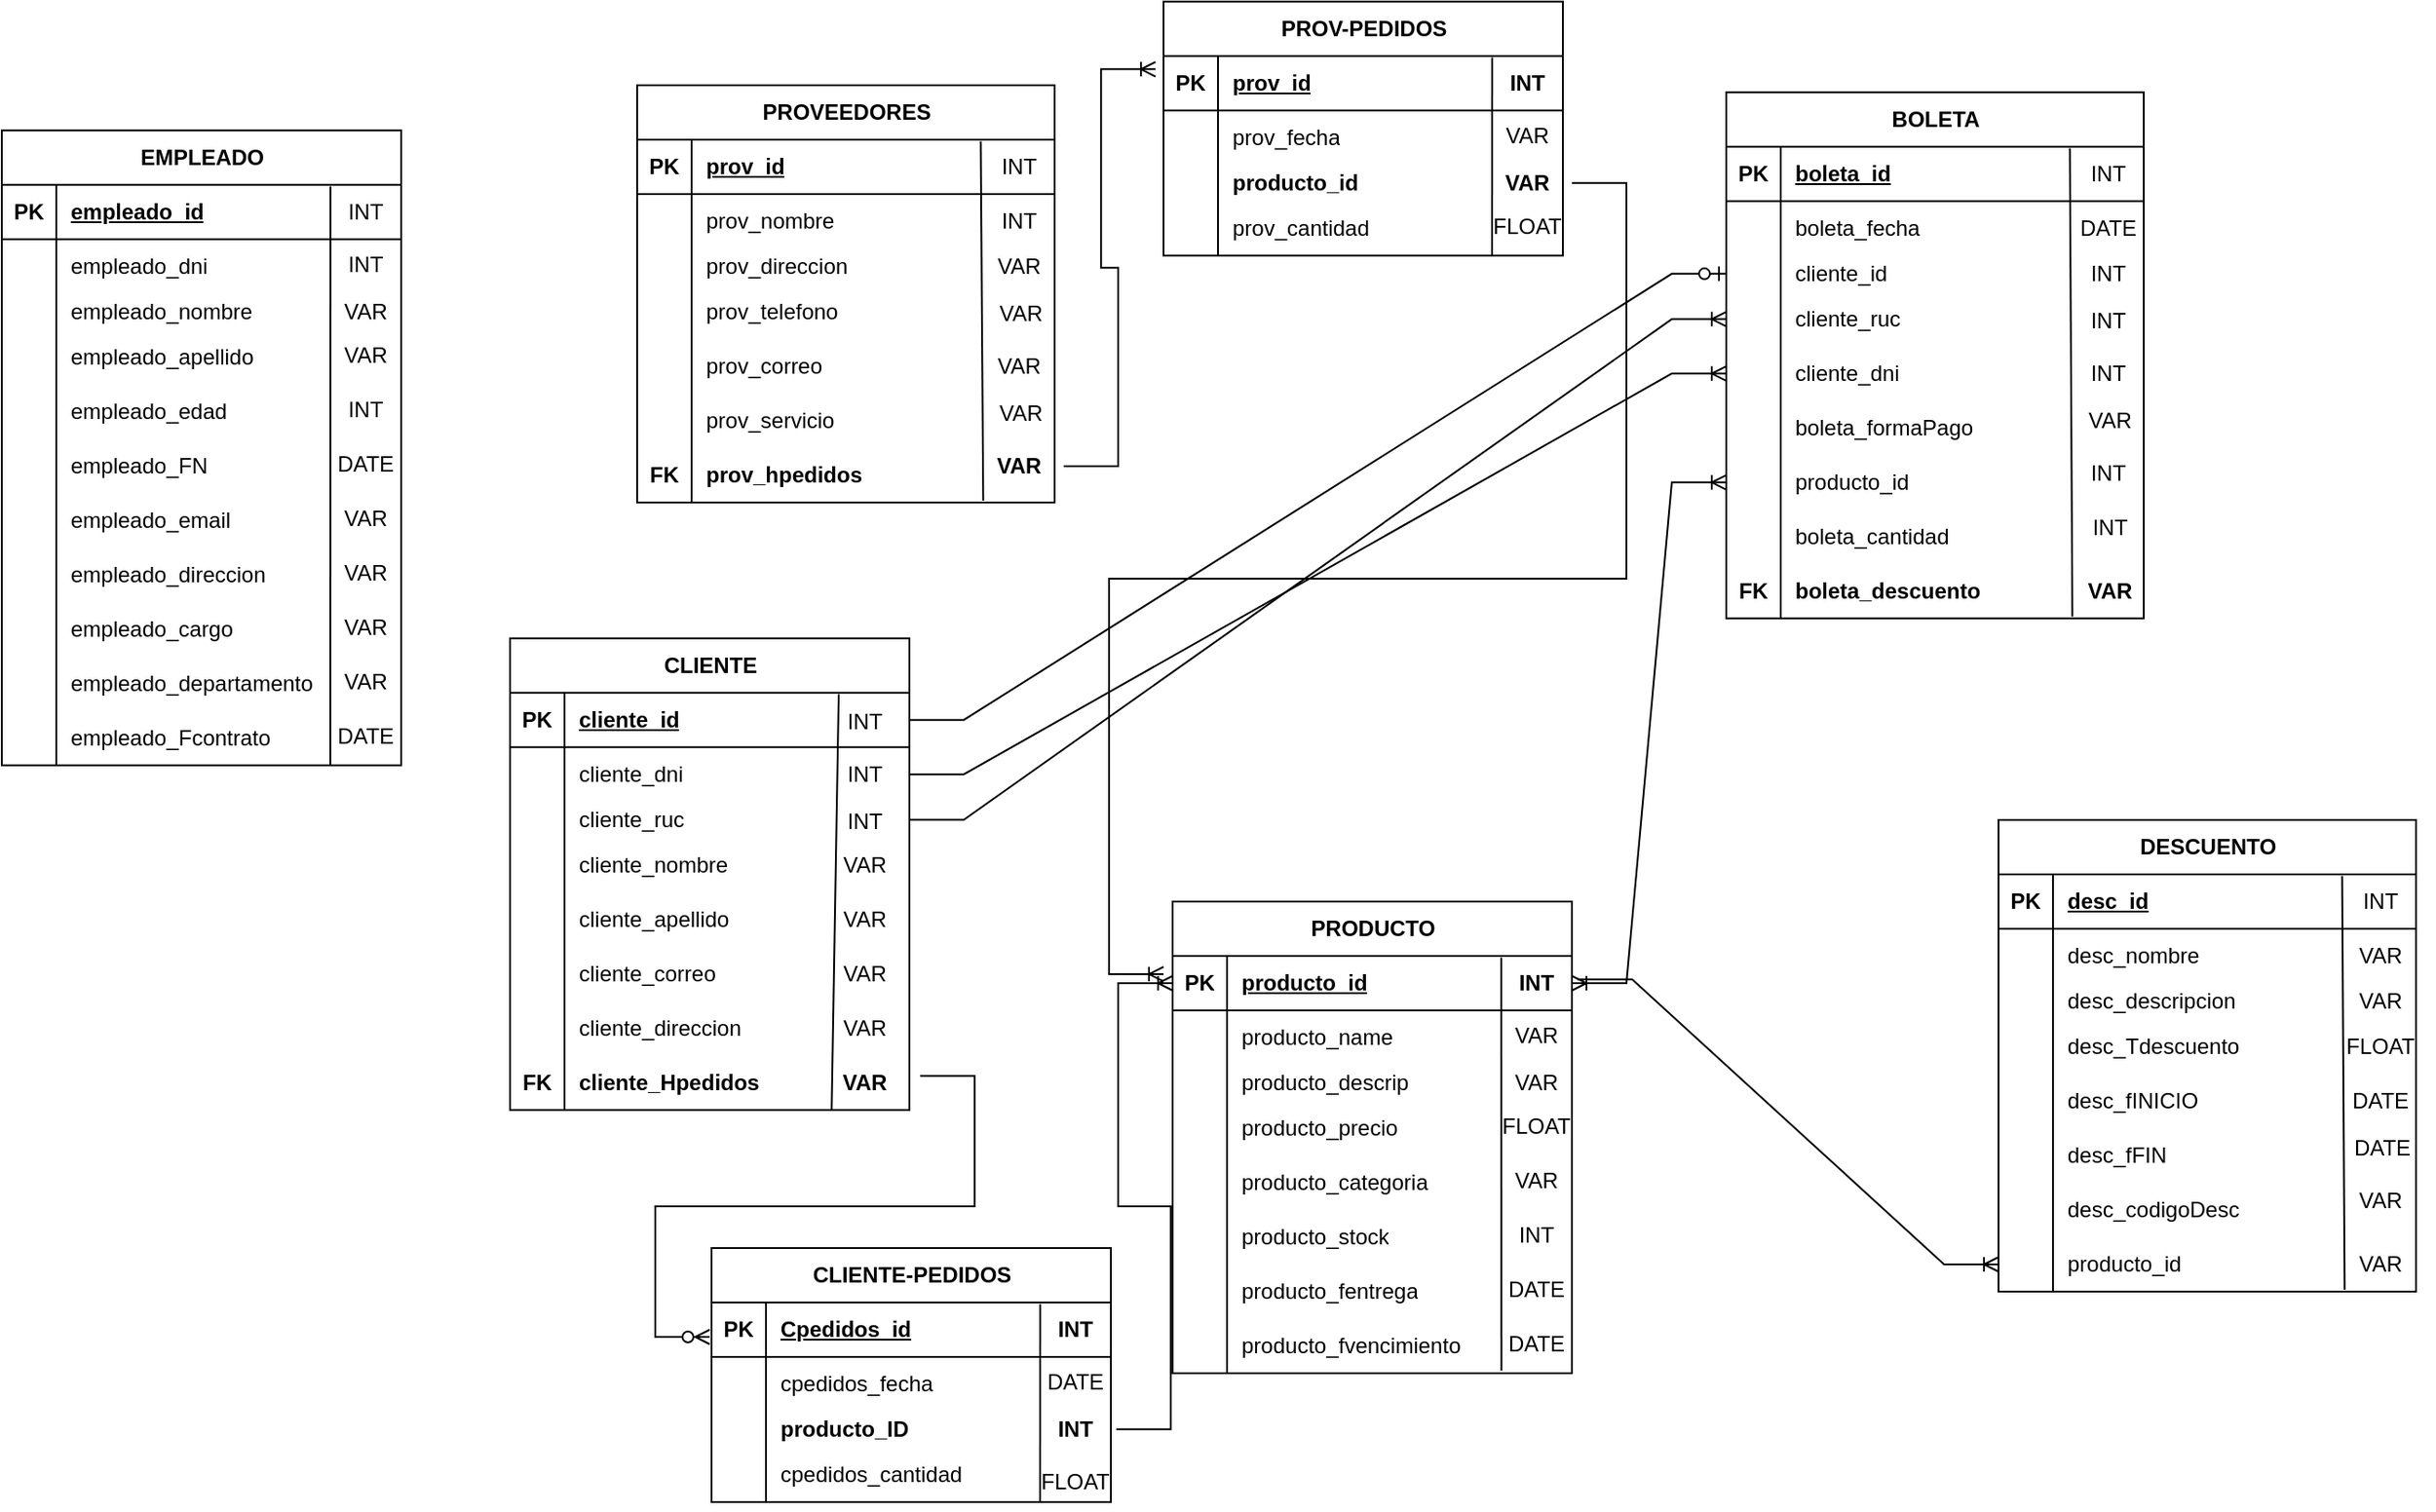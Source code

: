 <mxfile version="21.2.1" type="github">
  <diagram name="Page-1" id="9f46799a-70d6-7492-0946-bef42562c5a5">
    <mxGraphModel dx="2016" dy="1094" grid="1" gridSize="10" guides="1" tooltips="1" connect="1" arrows="1" fold="1" page="1" pageScale="1" pageWidth="1100" pageHeight="850" background="none" math="0" shadow="0">
      <root>
        <mxCell id="0" />
        <mxCell id="1" parent="0" />
        <mxCell id="YQlGCl6CrZmcVzSNkKAH-1" value="EMPLEADO" style="shape=table;startSize=30;container=1;collapsible=1;childLayout=tableLayout;fixedRows=1;rowLines=0;fontStyle=1;align=center;resizeLast=1;html=1;" vertex="1" parent="1">
          <mxGeometry x="220" y="84.92" width="220" height="350" as="geometry" />
        </mxCell>
        <mxCell id="YQlGCl6CrZmcVzSNkKAH-2" value="" style="shape=tableRow;horizontal=0;startSize=0;swimlaneHead=0;swimlaneBody=0;fillColor=none;collapsible=0;dropTarget=0;points=[[0,0.5],[1,0.5]];portConstraint=eastwest;top=0;left=0;right=0;bottom=1;" vertex="1" parent="YQlGCl6CrZmcVzSNkKAH-1">
          <mxGeometry y="30" width="220" height="30" as="geometry" />
        </mxCell>
        <mxCell id="YQlGCl6CrZmcVzSNkKAH-3" value="PK" style="shape=partialRectangle;connectable=0;fillColor=none;top=0;left=0;bottom=0;right=0;fontStyle=1;overflow=hidden;whiteSpace=wrap;html=1;" vertex="1" parent="YQlGCl6CrZmcVzSNkKAH-2">
          <mxGeometry width="30" height="30" as="geometry">
            <mxRectangle width="30" height="30" as="alternateBounds" />
          </mxGeometry>
        </mxCell>
        <mxCell id="YQlGCl6CrZmcVzSNkKAH-4" value="empleado_id" style="shape=partialRectangle;connectable=0;fillColor=none;top=0;left=0;bottom=0;right=0;align=left;spacingLeft=6;fontStyle=5;overflow=hidden;whiteSpace=wrap;html=1;" vertex="1" parent="YQlGCl6CrZmcVzSNkKAH-2">
          <mxGeometry x="30" width="190" height="30" as="geometry">
            <mxRectangle width="190" height="30" as="alternateBounds" />
          </mxGeometry>
        </mxCell>
        <mxCell id="YQlGCl6CrZmcVzSNkKAH-5" value="" style="shape=tableRow;horizontal=0;startSize=0;swimlaneHead=0;swimlaneBody=0;fillColor=none;collapsible=0;dropTarget=0;points=[[0,0.5],[1,0.5]];portConstraint=eastwest;top=0;left=0;right=0;bottom=0;" vertex="1" parent="YQlGCl6CrZmcVzSNkKAH-1">
          <mxGeometry y="60" width="220" height="30" as="geometry" />
        </mxCell>
        <mxCell id="YQlGCl6CrZmcVzSNkKAH-6" value="" style="shape=partialRectangle;connectable=0;fillColor=none;top=0;left=0;bottom=0;right=0;editable=1;overflow=hidden;whiteSpace=wrap;html=1;" vertex="1" parent="YQlGCl6CrZmcVzSNkKAH-5">
          <mxGeometry width="30" height="30" as="geometry">
            <mxRectangle width="30" height="30" as="alternateBounds" />
          </mxGeometry>
        </mxCell>
        <mxCell id="YQlGCl6CrZmcVzSNkKAH-7" value="empleado_dni" style="shape=partialRectangle;connectable=0;fillColor=none;top=0;left=0;bottom=0;right=0;align=left;spacingLeft=6;overflow=hidden;whiteSpace=wrap;html=1;" vertex="1" parent="YQlGCl6CrZmcVzSNkKAH-5">
          <mxGeometry x="30" width="190" height="30" as="geometry">
            <mxRectangle width="190" height="30" as="alternateBounds" />
          </mxGeometry>
        </mxCell>
        <mxCell id="YQlGCl6CrZmcVzSNkKAH-8" value="" style="shape=tableRow;horizontal=0;startSize=0;swimlaneHead=0;swimlaneBody=0;fillColor=none;collapsible=0;dropTarget=0;points=[[0,0.5],[1,0.5]];portConstraint=eastwest;top=0;left=0;right=0;bottom=0;" vertex="1" parent="YQlGCl6CrZmcVzSNkKAH-1">
          <mxGeometry y="90" width="220" height="20" as="geometry" />
        </mxCell>
        <mxCell id="YQlGCl6CrZmcVzSNkKAH-9" value="" style="shape=partialRectangle;connectable=0;fillColor=none;top=0;left=0;bottom=0;right=0;editable=1;overflow=hidden;whiteSpace=wrap;html=1;" vertex="1" parent="YQlGCl6CrZmcVzSNkKAH-8">
          <mxGeometry width="30" height="20" as="geometry">
            <mxRectangle width="30" height="20" as="alternateBounds" />
          </mxGeometry>
        </mxCell>
        <mxCell id="YQlGCl6CrZmcVzSNkKAH-10" value="empleado_nombre" style="shape=partialRectangle;connectable=0;fillColor=none;top=0;left=0;bottom=0;right=0;align=left;spacingLeft=6;overflow=hidden;whiteSpace=wrap;html=1;" vertex="1" parent="YQlGCl6CrZmcVzSNkKAH-8">
          <mxGeometry x="30" width="190" height="20" as="geometry">
            <mxRectangle width="190" height="20" as="alternateBounds" />
          </mxGeometry>
        </mxCell>
        <mxCell id="YQlGCl6CrZmcVzSNkKAH-14" value="" style="shape=tableRow;horizontal=0;startSize=0;swimlaneHead=0;swimlaneBody=0;fillColor=none;collapsible=0;dropTarget=0;points=[[0,0.5],[1,0.5]];portConstraint=eastwest;top=0;left=0;right=0;bottom=0;" vertex="1" parent="YQlGCl6CrZmcVzSNkKAH-1">
          <mxGeometry y="110" width="220" height="30" as="geometry" />
        </mxCell>
        <mxCell id="YQlGCl6CrZmcVzSNkKAH-15" value="" style="shape=partialRectangle;connectable=0;fillColor=none;top=0;left=0;bottom=0;right=0;editable=1;overflow=hidden;whiteSpace=wrap;html=1;" vertex="1" parent="YQlGCl6CrZmcVzSNkKAH-14">
          <mxGeometry width="30" height="30" as="geometry">
            <mxRectangle width="30" height="30" as="alternateBounds" />
          </mxGeometry>
        </mxCell>
        <mxCell id="YQlGCl6CrZmcVzSNkKAH-16" value="empleado_apellido" style="shape=partialRectangle;connectable=0;fillColor=none;top=0;left=0;bottom=0;right=0;align=left;spacingLeft=6;overflow=hidden;whiteSpace=wrap;html=1;" vertex="1" parent="YQlGCl6CrZmcVzSNkKAH-14">
          <mxGeometry x="30" width="190" height="30" as="geometry">
            <mxRectangle width="190" height="30" as="alternateBounds" />
          </mxGeometry>
        </mxCell>
        <mxCell id="YQlGCl6CrZmcVzSNkKAH-17" value="" style="shape=tableRow;horizontal=0;startSize=0;swimlaneHead=0;swimlaneBody=0;fillColor=none;collapsible=0;dropTarget=0;points=[[0,0.5],[1,0.5]];portConstraint=eastwest;top=0;left=0;right=0;bottom=0;" vertex="1" parent="YQlGCl6CrZmcVzSNkKAH-1">
          <mxGeometry y="140" width="220" height="30" as="geometry" />
        </mxCell>
        <mxCell id="YQlGCl6CrZmcVzSNkKAH-18" value="" style="shape=partialRectangle;connectable=0;fillColor=none;top=0;left=0;bottom=0;right=0;editable=1;overflow=hidden;whiteSpace=wrap;html=1;" vertex="1" parent="YQlGCl6CrZmcVzSNkKAH-17">
          <mxGeometry width="30" height="30" as="geometry">
            <mxRectangle width="30" height="30" as="alternateBounds" />
          </mxGeometry>
        </mxCell>
        <mxCell id="YQlGCl6CrZmcVzSNkKAH-19" value="empleado_edad" style="shape=partialRectangle;connectable=0;fillColor=none;top=0;left=0;bottom=0;right=0;align=left;spacingLeft=6;overflow=hidden;whiteSpace=wrap;html=1;" vertex="1" parent="YQlGCl6CrZmcVzSNkKAH-17">
          <mxGeometry x="30" width="190" height="30" as="geometry">
            <mxRectangle width="190" height="30" as="alternateBounds" />
          </mxGeometry>
        </mxCell>
        <mxCell id="YQlGCl6CrZmcVzSNkKAH-20" value="" style="shape=tableRow;horizontal=0;startSize=0;swimlaneHead=0;swimlaneBody=0;fillColor=none;collapsible=0;dropTarget=0;points=[[0,0.5],[1,0.5]];portConstraint=eastwest;top=0;left=0;right=0;bottom=0;" vertex="1" parent="YQlGCl6CrZmcVzSNkKAH-1">
          <mxGeometry y="170" width="220" height="30" as="geometry" />
        </mxCell>
        <mxCell id="YQlGCl6CrZmcVzSNkKAH-21" value="" style="shape=partialRectangle;connectable=0;fillColor=none;top=0;left=0;bottom=0;right=0;editable=1;overflow=hidden;whiteSpace=wrap;html=1;" vertex="1" parent="YQlGCl6CrZmcVzSNkKAH-20">
          <mxGeometry width="30" height="30" as="geometry">
            <mxRectangle width="30" height="30" as="alternateBounds" />
          </mxGeometry>
        </mxCell>
        <mxCell id="YQlGCl6CrZmcVzSNkKAH-22" value="empleado_FN" style="shape=partialRectangle;connectable=0;fillColor=none;top=0;left=0;bottom=0;right=0;align=left;spacingLeft=6;overflow=hidden;whiteSpace=wrap;html=1;" vertex="1" parent="YQlGCl6CrZmcVzSNkKAH-20">
          <mxGeometry x="30" width="190" height="30" as="geometry">
            <mxRectangle width="190" height="30" as="alternateBounds" />
          </mxGeometry>
        </mxCell>
        <mxCell id="YQlGCl6CrZmcVzSNkKAH-23" value="" style="shape=tableRow;horizontal=0;startSize=0;swimlaneHead=0;swimlaneBody=0;fillColor=none;collapsible=0;dropTarget=0;points=[[0,0.5],[1,0.5]];portConstraint=eastwest;top=0;left=0;right=0;bottom=0;" vertex="1" parent="YQlGCl6CrZmcVzSNkKAH-1">
          <mxGeometry y="200" width="220" height="30" as="geometry" />
        </mxCell>
        <mxCell id="YQlGCl6CrZmcVzSNkKAH-24" value="" style="shape=partialRectangle;connectable=0;fillColor=none;top=0;left=0;bottom=0;right=0;editable=1;overflow=hidden;whiteSpace=wrap;html=1;" vertex="1" parent="YQlGCl6CrZmcVzSNkKAH-23">
          <mxGeometry width="30" height="30" as="geometry">
            <mxRectangle width="30" height="30" as="alternateBounds" />
          </mxGeometry>
        </mxCell>
        <mxCell id="YQlGCl6CrZmcVzSNkKAH-25" value="empleado_email" style="shape=partialRectangle;connectable=0;fillColor=none;top=0;left=0;bottom=0;right=0;align=left;spacingLeft=6;overflow=hidden;whiteSpace=wrap;html=1;" vertex="1" parent="YQlGCl6CrZmcVzSNkKAH-23">
          <mxGeometry x="30" width="190" height="30" as="geometry">
            <mxRectangle width="190" height="30" as="alternateBounds" />
          </mxGeometry>
        </mxCell>
        <mxCell id="YQlGCl6CrZmcVzSNkKAH-26" value="" style="shape=tableRow;horizontal=0;startSize=0;swimlaneHead=0;swimlaneBody=0;fillColor=none;collapsible=0;dropTarget=0;points=[[0,0.5],[1,0.5]];portConstraint=eastwest;top=0;left=0;right=0;bottom=0;" vertex="1" parent="YQlGCl6CrZmcVzSNkKAH-1">
          <mxGeometry y="230" width="220" height="30" as="geometry" />
        </mxCell>
        <mxCell id="YQlGCl6CrZmcVzSNkKAH-27" value="" style="shape=partialRectangle;connectable=0;fillColor=none;top=0;left=0;bottom=0;right=0;editable=1;overflow=hidden;whiteSpace=wrap;html=1;" vertex="1" parent="YQlGCl6CrZmcVzSNkKAH-26">
          <mxGeometry width="30" height="30" as="geometry">
            <mxRectangle width="30" height="30" as="alternateBounds" />
          </mxGeometry>
        </mxCell>
        <mxCell id="YQlGCl6CrZmcVzSNkKAH-28" value="empleado_direccion" style="shape=partialRectangle;connectable=0;fillColor=none;top=0;left=0;bottom=0;right=0;align=left;spacingLeft=6;overflow=hidden;whiteSpace=wrap;html=1;" vertex="1" parent="YQlGCl6CrZmcVzSNkKAH-26">
          <mxGeometry x="30" width="190" height="30" as="geometry">
            <mxRectangle width="190" height="30" as="alternateBounds" />
          </mxGeometry>
        </mxCell>
        <mxCell id="YQlGCl6CrZmcVzSNkKAH-29" value="" style="shape=tableRow;horizontal=0;startSize=0;swimlaneHead=0;swimlaneBody=0;fillColor=none;collapsible=0;dropTarget=0;points=[[0,0.5],[1,0.5]];portConstraint=eastwest;top=0;left=0;right=0;bottom=0;" vertex="1" parent="YQlGCl6CrZmcVzSNkKAH-1">
          <mxGeometry y="260" width="220" height="30" as="geometry" />
        </mxCell>
        <mxCell id="YQlGCl6CrZmcVzSNkKAH-30" value="" style="shape=partialRectangle;connectable=0;fillColor=none;top=0;left=0;bottom=0;right=0;editable=1;overflow=hidden;whiteSpace=wrap;html=1;" vertex="1" parent="YQlGCl6CrZmcVzSNkKAH-29">
          <mxGeometry width="30" height="30" as="geometry">
            <mxRectangle width="30" height="30" as="alternateBounds" />
          </mxGeometry>
        </mxCell>
        <mxCell id="YQlGCl6CrZmcVzSNkKAH-31" value="empleado_cargo" style="shape=partialRectangle;connectable=0;fillColor=none;top=0;left=0;bottom=0;right=0;align=left;spacingLeft=6;overflow=hidden;whiteSpace=wrap;html=1;" vertex="1" parent="YQlGCl6CrZmcVzSNkKAH-29">
          <mxGeometry x="30" width="190" height="30" as="geometry">
            <mxRectangle width="190" height="30" as="alternateBounds" />
          </mxGeometry>
        </mxCell>
        <mxCell id="YQlGCl6CrZmcVzSNkKAH-32" value="" style="shape=tableRow;horizontal=0;startSize=0;swimlaneHead=0;swimlaneBody=0;fillColor=none;collapsible=0;dropTarget=0;points=[[0,0.5],[1,0.5]];portConstraint=eastwest;top=0;left=0;right=0;bottom=0;" vertex="1" parent="YQlGCl6CrZmcVzSNkKAH-1">
          <mxGeometry y="290" width="220" height="30" as="geometry" />
        </mxCell>
        <mxCell id="YQlGCl6CrZmcVzSNkKAH-33" value="" style="shape=partialRectangle;connectable=0;fillColor=none;top=0;left=0;bottom=0;right=0;editable=1;overflow=hidden;whiteSpace=wrap;html=1;" vertex="1" parent="YQlGCl6CrZmcVzSNkKAH-32">
          <mxGeometry width="30" height="30" as="geometry">
            <mxRectangle width="30" height="30" as="alternateBounds" />
          </mxGeometry>
        </mxCell>
        <mxCell id="YQlGCl6CrZmcVzSNkKAH-34" value="empleado_departamento" style="shape=partialRectangle;connectable=0;fillColor=none;top=0;left=0;bottom=0;right=0;align=left;spacingLeft=6;overflow=hidden;whiteSpace=wrap;html=1;" vertex="1" parent="YQlGCl6CrZmcVzSNkKAH-32">
          <mxGeometry x="30" width="190" height="30" as="geometry">
            <mxRectangle width="190" height="30" as="alternateBounds" />
          </mxGeometry>
        </mxCell>
        <mxCell id="YQlGCl6CrZmcVzSNkKAH-11" value="" style="shape=tableRow;horizontal=0;startSize=0;swimlaneHead=0;swimlaneBody=0;fillColor=none;collapsible=0;dropTarget=0;points=[[0,0.5],[1,0.5]];portConstraint=eastwest;top=0;left=0;right=0;bottom=0;" vertex="1" parent="YQlGCl6CrZmcVzSNkKAH-1">
          <mxGeometry y="320" width="220" height="30" as="geometry" />
        </mxCell>
        <mxCell id="YQlGCl6CrZmcVzSNkKAH-12" value="" style="shape=partialRectangle;connectable=0;fillColor=none;top=0;left=0;bottom=0;right=0;editable=1;overflow=hidden;whiteSpace=wrap;html=1;" vertex="1" parent="YQlGCl6CrZmcVzSNkKAH-11">
          <mxGeometry width="30" height="30" as="geometry">
            <mxRectangle width="30" height="30" as="alternateBounds" />
          </mxGeometry>
        </mxCell>
        <mxCell id="YQlGCl6CrZmcVzSNkKAH-13" value="empleado_Fcontrato" style="shape=partialRectangle;connectable=0;fillColor=none;top=0;left=0;bottom=0;right=0;align=left;spacingLeft=6;overflow=hidden;whiteSpace=wrap;html=1;" vertex="1" parent="YQlGCl6CrZmcVzSNkKAH-11">
          <mxGeometry x="30" width="190" height="30" as="geometry">
            <mxRectangle width="190" height="30" as="alternateBounds" />
          </mxGeometry>
        </mxCell>
        <mxCell id="YQlGCl6CrZmcVzSNkKAH-35" value="" style="endArrow=none;html=1;rounded=0;exitX=0.823;exitY=0.029;exitDx=0;exitDy=0;exitPerimeter=0;" edge="1" parent="1" source="YQlGCl6CrZmcVzSNkKAH-2">
          <mxGeometry relative="1" as="geometry">
            <mxPoint x="480" y="144.92" as="sourcePoint" />
            <mxPoint x="401" y="434.92" as="targetPoint" />
          </mxGeometry>
        </mxCell>
        <mxCell id="YQlGCl6CrZmcVzSNkKAH-37" value="INT" style="text;html=1;align=center;verticalAlign=middle;resizable=0;points=[];autosize=1;strokeColor=none;fillColor=none;" vertex="1" parent="1">
          <mxGeometry x="400" y="114.92" width="40" height="30" as="geometry" />
        </mxCell>
        <mxCell id="YQlGCl6CrZmcVzSNkKAH-38" value="INT" style="text;html=1;align=center;verticalAlign=middle;resizable=0;points=[];autosize=1;strokeColor=none;fillColor=none;" vertex="1" parent="1">
          <mxGeometry x="400" y="143.92" width="40" height="30" as="geometry" />
        </mxCell>
        <mxCell id="YQlGCl6CrZmcVzSNkKAH-39" value="VAR" style="text;html=1;align=center;verticalAlign=middle;resizable=0;points=[];autosize=1;strokeColor=none;fillColor=none;" vertex="1" parent="1">
          <mxGeometry x="395" y="169.92" width="50" height="30" as="geometry" />
        </mxCell>
        <mxCell id="YQlGCl6CrZmcVzSNkKAH-40" value="VAR" style="text;html=1;align=center;verticalAlign=middle;resizable=0;points=[];autosize=1;strokeColor=none;fillColor=none;" vertex="1" parent="1">
          <mxGeometry x="395" y="193.92" width="50" height="30" as="geometry" />
        </mxCell>
        <mxCell id="YQlGCl6CrZmcVzSNkKAH-41" value="INT" style="text;html=1;align=center;verticalAlign=middle;resizable=0;points=[];autosize=1;strokeColor=none;fillColor=none;" vertex="1" parent="1">
          <mxGeometry x="400" y="223.92" width="40" height="30" as="geometry" />
        </mxCell>
        <mxCell id="YQlGCl6CrZmcVzSNkKAH-42" value="DATE" style="text;html=1;align=center;verticalAlign=middle;resizable=0;points=[];autosize=1;strokeColor=none;fillColor=none;" vertex="1" parent="1">
          <mxGeometry x="395" y="253.92" width="50" height="30" as="geometry" />
        </mxCell>
        <mxCell id="YQlGCl6CrZmcVzSNkKAH-43" value="VAR" style="text;html=1;align=center;verticalAlign=middle;resizable=0;points=[];autosize=1;strokeColor=none;fillColor=none;" vertex="1" parent="1">
          <mxGeometry x="395" y="283.92" width="50" height="30" as="geometry" />
        </mxCell>
        <mxCell id="YQlGCl6CrZmcVzSNkKAH-44" value="VAR" style="text;html=1;align=center;verticalAlign=middle;resizable=0;points=[];autosize=1;strokeColor=none;fillColor=none;" vertex="1" parent="1">
          <mxGeometry x="395" y="313.92" width="50" height="30" as="geometry" />
        </mxCell>
        <mxCell id="YQlGCl6CrZmcVzSNkKAH-45" value="VAR" style="text;html=1;align=center;verticalAlign=middle;resizable=0;points=[];autosize=1;strokeColor=none;fillColor=none;" vertex="1" parent="1">
          <mxGeometry x="395" y="343.92" width="50" height="30" as="geometry" />
        </mxCell>
        <mxCell id="YQlGCl6CrZmcVzSNkKAH-46" value="VAR" style="text;html=1;align=center;verticalAlign=middle;resizable=0;points=[];autosize=1;strokeColor=none;fillColor=none;" vertex="1" parent="1">
          <mxGeometry x="395" y="373.92" width="50" height="30" as="geometry" />
        </mxCell>
        <mxCell id="YQlGCl6CrZmcVzSNkKAH-48" value="DATE" style="text;html=1;align=center;verticalAlign=middle;resizable=0;points=[];autosize=1;strokeColor=none;fillColor=none;" vertex="1" parent="1">
          <mxGeometry x="395" y="403.92" width="50" height="30" as="geometry" />
        </mxCell>
        <mxCell id="YQlGCl6CrZmcVzSNkKAH-49" value="CLIENTE" style="shape=table;startSize=30;container=1;collapsible=1;childLayout=tableLayout;fixedRows=1;rowLines=0;fontStyle=1;align=center;resizeLast=1;html=1;" vertex="1" parent="1">
          <mxGeometry x="500" y="364.85" width="220" height="260" as="geometry" />
        </mxCell>
        <mxCell id="YQlGCl6CrZmcVzSNkKAH-50" value="" style="shape=tableRow;horizontal=0;startSize=0;swimlaneHead=0;swimlaneBody=0;fillColor=none;collapsible=0;dropTarget=0;points=[[0,0.5],[1,0.5]];portConstraint=eastwest;top=0;left=0;right=0;bottom=1;" vertex="1" parent="YQlGCl6CrZmcVzSNkKAH-49">
          <mxGeometry y="30" width="220" height="30" as="geometry" />
        </mxCell>
        <mxCell id="YQlGCl6CrZmcVzSNkKAH-51" value="PK" style="shape=partialRectangle;connectable=0;fillColor=none;top=0;left=0;bottom=0;right=0;fontStyle=1;overflow=hidden;whiteSpace=wrap;html=1;" vertex="1" parent="YQlGCl6CrZmcVzSNkKAH-50">
          <mxGeometry width="30" height="30" as="geometry">
            <mxRectangle width="30" height="30" as="alternateBounds" />
          </mxGeometry>
        </mxCell>
        <mxCell id="YQlGCl6CrZmcVzSNkKAH-52" value="cliente_id" style="shape=partialRectangle;connectable=0;fillColor=none;top=0;left=0;bottom=0;right=0;align=left;spacingLeft=6;fontStyle=5;overflow=hidden;whiteSpace=wrap;html=1;" vertex="1" parent="YQlGCl6CrZmcVzSNkKAH-50">
          <mxGeometry x="30" width="190" height="30" as="geometry">
            <mxRectangle width="190" height="30" as="alternateBounds" />
          </mxGeometry>
        </mxCell>
        <mxCell id="YQlGCl6CrZmcVzSNkKAH-53" value="" style="shape=tableRow;horizontal=0;startSize=0;swimlaneHead=0;swimlaneBody=0;fillColor=none;collapsible=0;dropTarget=0;points=[[0,0.5],[1,0.5]];portConstraint=eastwest;top=0;left=0;right=0;bottom=0;" vertex="1" parent="YQlGCl6CrZmcVzSNkKAH-49">
          <mxGeometry y="60" width="220" height="30" as="geometry" />
        </mxCell>
        <mxCell id="YQlGCl6CrZmcVzSNkKAH-54" value="" style="shape=partialRectangle;connectable=0;fillColor=none;top=0;left=0;bottom=0;right=0;editable=1;overflow=hidden;whiteSpace=wrap;html=1;" vertex="1" parent="YQlGCl6CrZmcVzSNkKAH-53">
          <mxGeometry width="30" height="30" as="geometry">
            <mxRectangle width="30" height="30" as="alternateBounds" />
          </mxGeometry>
        </mxCell>
        <mxCell id="YQlGCl6CrZmcVzSNkKAH-55" value="cliente_dni" style="shape=partialRectangle;connectable=0;fillColor=none;top=0;left=0;bottom=0;right=0;align=left;spacingLeft=6;overflow=hidden;whiteSpace=wrap;html=1;" vertex="1" parent="YQlGCl6CrZmcVzSNkKAH-53">
          <mxGeometry x="30" width="190" height="30" as="geometry">
            <mxRectangle width="190" height="30" as="alternateBounds" />
          </mxGeometry>
        </mxCell>
        <mxCell id="YQlGCl6CrZmcVzSNkKAH-56" value="" style="shape=tableRow;horizontal=0;startSize=0;swimlaneHead=0;swimlaneBody=0;fillColor=none;collapsible=0;dropTarget=0;points=[[0,0.5],[1,0.5]];portConstraint=eastwest;top=0;left=0;right=0;bottom=0;" vertex="1" parent="YQlGCl6CrZmcVzSNkKAH-49">
          <mxGeometry y="90" width="220" height="20" as="geometry" />
        </mxCell>
        <mxCell id="YQlGCl6CrZmcVzSNkKAH-57" value="" style="shape=partialRectangle;connectable=0;fillColor=none;top=0;left=0;bottom=0;right=0;editable=1;overflow=hidden;whiteSpace=wrap;html=1;" vertex="1" parent="YQlGCl6CrZmcVzSNkKAH-56">
          <mxGeometry width="30" height="20" as="geometry">
            <mxRectangle width="30" height="20" as="alternateBounds" />
          </mxGeometry>
        </mxCell>
        <mxCell id="YQlGCl6CrZmcVzSNkKAH-58" value="cliente_ruc" style="shape=partialRectangle;connectable=0;fillColor=none;top=0;left=0;bottom=0;right=0;align=left;spacingLeft=6;overflow=hidden;whiteSpace=wrap;html=1;" vertex="1" parent="YQlGCl6CrZmcVzSNkKAH-56">
          <mxGeometry x="30" width="190" height="20" as="geometry">
            <mxRectangle width="190" height="20" as="alternateBounds" />
          </mxGeometry>
        </mxCell>
        <mxCell id="YQlGCl6CrZmcVzSNkKAH-59" value="" style="shape=tableRow;horizontal=0;startSize=0;swimlaneHead=0;swimlaneBody=0;fillColor=none;collapsible=0;dropTarget=0;points=[[0,0.5],[1,0.5]];portConstraint=eastwest;top=0;left=0;right=0;bottom=0;" vertex="1" parent="YQlGCl6CrZmcVzSNkKAH-49">
          <mxGeometry y="110" width="220" height="30" as="geometry" />
        </mxCell>
        <mxCell id="YQlGCl6CrZmcVzSNkKAH-60" value="" style="shape=partialRectangle;connectable=0;fillColor=none;top=0;left=0;bottom=0;right=0;editable=1;overflow=hidden;whiteSpace=wrap;html=1;" vertex="1" parent="YQlGCl6CrZmcVzSNkKAH-59">
          <mxGeometry width="30" height="30" as="geometry">
            <mxRectangle width="30" height="30" as="alternateBounds" />
          </mxGeometry>
        </mxCell>
        <mxCell id="YQlGCl6CrZmcVzSNkKAH-61" value="cliente_nombre" style="shape=partialRectangle;connectable=0;fillColor=none;top=0;left=0;bottom=0;right=0;align=left;spacingLeft=6;overflow=hidden;whiteSpace=wrap;html=1;" vertex="1" parent="YQlGCl6CrZmcVzSNkKAH-59">
          <mxGeometry x="30" width="190" height="30" as="geometry">
            <mxRectangle width="190" height="30" as="alternateBounds" />
          </mxGeometry>
        </mxCell>
        <mxCell id="YQlGCl6CrZmcVzSNkKAH-62" value="" style="shape=tableRow;horizontal=0;startSize=0;swimlaneHead=0;swimlaneBody=0;fillColor=none;collapsible=0;dropTarget=0;points=[[0,0.5],[1,0.5]];portConstraint=eastwest;top=0;left=0;right=0;bottom=0;" vertex="1" parent="YQlGCl6CrZmcVzSNkKAH-49">
          <mxGeometry y="140" width="220" height="30" as="geometry" />
        </mxCell>
        <mxCell id="YQlGCl6CrZmcVzSNkKAH-63" value="" style="shape=partialRectangle;connectable=0;fillColor=none;top=0;left=0;bottom=0;right=0;editable=1;overflow=hidden;whiteSpace=wrap;html=1;" vertex="1" parent="YQlGCl6CrZmcVzSNkKAH-62">
          <mxGeometry width="30" height="30" as="geometry">
            <mxRectangle width="30" height="30" as="alternateBounds" />
          </mxGeometry>
        </mxCell>
        <mxCell id="YQlGCl6CrZmcVzSNkKAH-64" value="cliente_apellido" style="shape=partialRectangle;connectable=0;fillColor=none;top=0;left=0;bottom=0;right=0;align=left;spacingLeft=6;overflow=hidden;whiteSpace=wrap;html=1;" vertex="1" parent="YQlGCl6CrZmcVzSNkKAH-62">
          <mxGeometry x="30" width="190" height="30" as="geometry">
            <mxRectangle width="190" height="30" as="alternateBounds" />
          </mxGeometry>
        </mxCell>
        <mxCell id="YQlGCl6CrZmcVzSNkKAH-65" value="" style="shape=tableRow;horizontal=0;startSize=0;swimlaneHead=0;swimlaneBody=0;fillColor=none;collapsible=0;dropTarget=0;points=[[0,0.5],[1,0.5]];portConstraint=eastwest;top=0;left=0;right=0;bottom=0;" vertex="1" parent="YQlGCl6CrZmcVzSNkKAH-49">
          <mxGeometry y="170" width="220" height="30" as="geometry" />
        </mxCell>
        <mxCell id="YQlGCl6CrZmcVzSNkKAH-66" value="" style="shape=partialRectangle;connectable=0;fillColor=none;top=0;left=0;bottom=0;right=0;editable=1;overflow=hidden;whiteSpace=wrap;html=1;" vertex="1" parent="YQlGCl6CrZmcVzSNkKAH-65">
          <mxGeometry width="30" height="30" as="geometry">
            <mxRectangle width="30" height="30" as="alternateBounds" />
          </mxGeometry>
        </mxCell>
        <mxCell id="YQlGCl6CrZmcVzSNkKAH-67" value="cliente_correo" style="shape=partialRectangle;connectable=0;fillColor=none;top=0;left=0;bottom=0;right=0;align=left;spacingLeft=6;overflow=hidden;whiteSpace=wrap;html=1;" vertex="1" parent="YQlGCl6CrZmcVzSNkKAH-65">
          <mxGeometry x="30" width="190" height="30" as="geometry">
            <mxRectangle width="190" height="30" as="alternateBounds" />
          </mxGeometry>
        </mxCell>
        <mxCell id="YQlGCl6CrZmcVzSNkKAH-68" value="" style="shape=tableRow;horizontal=0;startSize=0;swimlaneHead=0;swimlaneBody=0;fillColor=none;collapsible=0;dropTarget=0;points=[[0,0.5],[1,0.5]];portConstraint=eastwest;top=0;left=0;right=0;bottom=0;" vertex="1" parent="YQlGCl6CrZmcVzSNkKAH-49">
          <mxGeometry y="200" width="220" height="30" as="geometry" />
        </mxCell>
        <mxCell id="YQlGCl6CrZmcVzSNkKAH-69" value="" style="shape=partialRectangle;connectable=0;fillColor=none;top=0;left=0;bottom=0;right=0;editable=1;overflow=hidden;whiteSpace=wrap;html=1;" vertex="1" parent="YQlGCl6CrZmcVzSNkKAH-68">
          <mxGeometry width="30" height="30" as="geometry">
            <mxRectangle width="30" height="30" as="alternateBounds" />
          </mxGeometry>
        </mxCell>
        <mxCell id="YQlGCl6CrZmcVzSNkKAH-70" value="cliente_direccion" style="shape=partialRectangle;connectable=0;fillColor=none;top=0;left=0;bottom=0;right=0;align=left;spacingLeft=6;overflow=hidden;whiteSpace=wrap;html=1;" vertex="1" parent="YQlGCl6CrZmcVzSNkKAH-68">
          <mxGeometry x="30" width="190" height="30" as="geometry">
            <mxRectangle width="190" height="30" as="alternateBounds" />
          </mxGeometry>
        </mxCell>
        <mxCell id="YQlGCl6CrZmcVzSNkKAH-71" value="" style="shape=tableRow;horizontal=0;startSize=0;swimlaneHead=0;swimlaneBody=0;fillColor=none;collapsible=0;dropTarget=0;points=[[0,0.5],[1,0.5]];portConstraint=eastwest;top=0;left=0;right=0;bottom=0;" vertex="1" parent="YQlGCl6CrZmcVzSNkKAH-49">
          <mxGeometry y="230" width="220" height="30" as="geometry" />
        </mxCell>
        <mxCell id="YQlGCl6CrZmcVzSNkKAH-72" value="&lt;b&gt;FK&lt;/b&gt;" style="shape=partialRectangle;connectable=0;fillColor=none;top=0;left=0;bottom=0;right=0;editable=1;overflow=hidden;whiteSpace=wrap;html=1;" vertex="1" parent="YQlGCl6CrZmcVzSNkKAH-71">
          <mxGeometry width="30" height="30" as="geometry">
            <mxRectangle width="30" height="30" as="alternateBounds" />
          </mxGeometry>
        </mxCell>
        <mxCell id="YQlGCl6CrZmcVzSNkKAH-73" value="&lt;b&gt;cliente_Hpedidos&lt;/b&gt;" style="shape=partialRectangle;connectable=0;fillColor=none;top=0;left=0;bottom=0;right=0;align=left;spacingLeft=6;overflow=hidden;whiteSpace=wrap;html=1;" vertex="1" parent="YQlGCl6CrZmcVzSNkKAH-71">
          <mxGeometry x="30" width="190" height="30" as="geometry">
            <mxRectangle width="190" height="30" as="alternateBounds" />
          </mxGeometry>
        </mxCell>
        <mxCell id="YQlGCl6CrZmcVzSNkKAH-83" value="" style="endArrow=none;html=1;rounded=0;exitX=0.823;exitY=0.029;exitDx=0;exitDy=0;exitPerimeter=0;entryX=0.143;entryY=1.005;entryDx=0;entryDy=0;entryPerimeter=0;" edge="1" parent="1" source="YQlGCl6CrZmcVzSNkKAH-50" target="YQlGCl6CrZmcVzSNkKAH-91">
          <mxGeometry relative="1" as="geometry">
            <mxPoint x="755" y="425.85" as="sourcePoint" />
            <mxPoint x="676" y="715.85" as="targetPoint" />
          </mxGeometry>
        </mxCell>
        <mxCell id="YQlGCl6CrZmcVzSNkKAH-84" value="INT" style="text;html=1;align=center;verticalAlign=middle;resizable=0;points=[];autosize=1;strokeColor=none;fillColor=none;" vertex="1" parent="1">
          <mxGeometry x="675" y="395.85" width="40" height="30" as="geometry" />
        </mxCell>
        <mxCell id="YQlGCl6CrZmcVzSNkKAH-85" value="INT" style="text;html=1;align=center;verticalAlign=middle;resizable=0;points=[];autosize=1;strokeColor=none;fillColor=none;" vertex="1" parent="1">
          <mxGeometry x="675" y="424.85" width="40" height="30" as="geometry" />
        </mxCell>
        <mxCell id="YQlGCl6CrZmcVzSNkKAH-86" value="INT" style="text;html=1;align=center;verticalAlign=middle;resizable=0;points=[];autosize=1;strokeColor=none;fillColor=none;" vertex="1" parent="1">
          <mxGeometry x="675" y="450.85" width="40" height="30" as="geometry" />
        </mxCell>
        <mxCell id="YQlGCl6CrZmcVzSNkKAH-87" value="VAR" style="text;html=1;align=center;verticalAlign=middle;resizable=0;points=[];autosize=1;strokeColor=none;fillColor=none;" vertex="1" parent="1">
          <mxGeometry x="670" y="474.85" width="50" height="30" as="geometry" />
        </mxCell>
        <mxCell id="YQlGCl6CrZmcVzSNkKAH-88" value="VAR" style="text;html=1;align=center;verticalAlign=middle;resizable=0;points=[];autosize=1;strokeColor=none;fillColor=none;" vertex="1" parent="1">
          <mxGeometry x="670" y="504.85" width="50" height="30" as="geometry" />
        </mxCell>
        <mxCell id="YQlGCl6CrZmcVzSNkKAH-89" value="VAR" style="text;html=1;align=center;verticalAlign=middle;resizable=0;points=[];autosize=1;strokeColor=none;fillColor=none;" vertex="1" parent="1">
          <mxGeometry x="670" y="534.85" width="50" height="30" as="geometry" />
        </mxCell>
        <mxCell id="YQlGCl6CrZmcVzSNkKAH-90" value="VAR" style="text;html=1;align=center;verticalAlign=middle;resizable=0;points=[];autosize=1;strokeColor=none;fillColor=none;" vertex="1" parent="1">
          <mxGeometry x="670" y="564.85" width="50" height="30" as="geometry" />
        </mxCell>
        <mxCell id="YQlGCl6CrZmcVzSNkKAH-91" value="&lt;b&gt;VAR&lt;/b&gt;" style="text;html=1;align=center;verticalAlign=middle;resizable=0;points=[];autosize=1;strokeColor=none;fillColor=none;" vertex="1" parent="1">
          <mxGeometry x="670" y="594.85" width="50" height="30" as="geometry" />
        </mxCell>
        <mxCell id="YQlGCl6CrZmcVzSNkKAH-95" value="PROVEEDORES" style="shape=table;startSize=30;container=1;collapsible=1;childLayout=tableLayout;fixedRows=1;rowLines=0;fontStyle=1;align=center;resizeLast=1;html=1;" vertex="1" parent="1">
          <mxGeometry x="570" y="60" width="230" height="230" as="geometry" />
        </mxCell>
        <mxCell id="YQlGCl6CrZmcVzSNkKAH-96" value="" style="shape=tableRow;horizontal=0;startSize=0;swimlaneHead=0;swimlaneBody=0;fillColor=none;collapsible=0;dropTarget=0;points=[[0,0.5],[1,0.5]];portConstraint=eastwest;top=0;left=0;right=0;bottom=1;" vertex="1" parent="YQlGCl6CrZmcVzSNkKAH-95">
          <mxGeometry y="30" width="230" height="30" as="geometry" />
        </mxCell>
        <mxCell id="YQlGCl6CrZmcVzSNkKAH-97" value="PK" style="shape=partialRectangle;connectable=0;fillColor=none;top=0;left=0;bottom=0;right=0;fontStyle=1;overflow=hidden;whiteSpace=wrap;html=1;" vertex="1" parent="YQlGCl6CrZmcVzSNkKAH-96">
          <mxGeometry width="30" height="30" as="geometry">
            <mxRectangle width="30" height="30" as="alternateBounds" />
          </mxGeometry>
        </mxCell>
        <mxCell id="YQlGCl6CrZmcVzSNkKAH-98" value="prov_id" style="shape=partialRectangle;connectable=0;fillColor=none;top=0;left=0;bottom=0;right=0;align=left;spacingLeft=6;fontStyle=5;overflow=hidden;whiteSpace=wrap;html=1;" vertex="1" parent="YQlGCl6CrZmcVzSNkKAH-96">
          <mxGeometry x="30" width="200" height="30" as="geometry">
            <mxRectangle width="200" height="30" as="alternateBounds" />
          </mxGeometry>
        </mxCell>
        <mxCell id="YQlGCl6CrZmcVzSNkKAH-99" value="" style="shape=tableRow;horizontal=0;startSize=0;swimlaneHead=0;swimlaneBody=0;fillColor=none;collapsible=0;dropTarget=0;points=[[0,0.5],[1,0.5]];portConstraint=eastwest;top=0;left=0;right=0;bottom=0;" vertex="1" parent="YQlGCl6CrZmcVzSNkKAH-95">
          <mxGeometry y="60" width="230" height="30" as="geometry" />
        </mxCell>
        <mxCell id="YQlGCl6CrZmcVzSNkKAH-100" value="" style="shape=partialRectangle;connectable=0;fillColor=none;top=0;left=0;bottom=0;right=0;editable=1;overflow=hidden;whiteSpace=wrap;html=1;" vertex="1" parent="YQlGCl6CrZmcVzSNkKAH-99">
          <mxGeometry width="30" height="30" as="geometry">
            <mxRectangle width="30" height="30" as="alternateBounds" />
          </mxGeometry>
        </mxCell>
        <mxCell id="YQlGCl6CrZmcVzSNkKAH-101" value="prov_nombre" style="shape=partialRectangle;connectable=0;fillColor=none;top=0;left=0;bottom=0;right=0;align=left;spacingLeft=6;overflow=hidden;whiteSpace=wrap;html=1;" vertex="1" parent="YQlGCl6CrZmcVzSNkKAH-99">
          <mxGeometry x="30" width="200" height="30" as="geometry">
            <mxRectangle width="200" height="30" as="alternateBounds" />
          </mxGeometry>
        </mxCell>
        <mxCell id="YQlGCl6CrZmcVzSNkKAH-102" value="" style="shape=tableRow;horizontal=0;startSize=0;swimlaneHead=0;swimlaneBody=0;fillColor=none;collapsible=0;dropTarget=0;points=[[0,0.5],[1,0.5]];portConstraint=eastwest;top=0;left=0;right=0;bottom=0;" vertex="1" parent="YQlGCl6CrZmcVzSNkKAH-95">
          <mxGeometry y="90" width="230" height="20" as="geometry" />
        </mxCell>
        <mxCell id="YQlGCl6CrZmcVzSNkKAH-103" value="" style="shape=partialRectangle;connectable=0;fillColor=none;top=0;left=0;bottom=0;right=0;editable=1;overflow=hidden;whiteSpace=wrap;html=1;" vertex="1" parent="YQlGCl6CrZmcVzSNkKAH-102">
          <mxGeometry width="30" height="20" as="geometry">
            <mxRectangle width="30" height="20" as="alternateBounds" />
          </mxGeometry>
        </mxCell>
        <mxCell id="YQlGCl6CrZmcVzSNkKAH-104" value="prov_direccion" style="shape=partialRectangle;connectable=0;fillColor=none;top=0;left=0;bottom=0;right=0;align=left;spacingLeft=6;overflow=hidden;whiteSpace=wrap;html=1;" vertex="1" parent="YQlGCl6CrZmcVzSNkKAH-102">
          <mxGeometry x="30" width="200" height="20" as="geometry">
            <mxRectangle width="200" height="20" as="alternateBounds" />
          </mxGeometry>
        </mxCell>
        <mxCell id="YQlGCl6CrZmcVzSNkKAH-105" value="" style="shape=tableRow;horizontal=0;startSize=0;swimlaneHead=0;swimlaneBody=0;fillColor=none;collapsible=0;dropTarget=0;points=[[0,0.5],[1,0.5]];portConstraint=eastwest;top=0;left=0;right=0;bottom=0;" vertex="1" parent="YQlGCl6CrZmcVzSNkKAH-95">
          <mxGeometry y="110" width="230" height="30" as="geometry" />
        </mxCell>
        <mxCell id="YQlGCl6CrZmcVzSNkKAH-106" value="" style="shape=partialRectangle;connectable=0;fillColor=none;top=0;left=0;bottom=0;right=0;editable=1;overflow=hidden;whiteSpace=wrap;html=1;" vertex="1" parent="YQlGCl6CrZmcVzSNkKAH-105">
          <mxGeometry width="30" height="30" as="geometry">
            <mxRectangle width="30" height="30" as="alternateBounds" />
          </mxGeometry>
        </mxCell>
        <mxCell id="YQlGCl6CrZmcVzSNkKAH-107" value="prov_telefono" style="shape=partialRectangle;connectable=0;fillColor=none;top=0;left=0;bottom=0;right=0;align=left;spacingLeft=6;overflow=hidden;whiteSpace=wrap;html=1;" vertex="1" parent="YQlGCl6CrZmcVzSNkKAH-105">
          <mxGeometry x="30" width="200" height="30" as="geometry">
            <mxRectangle width="200" height="30" as="alternateBounds" />
          </mxGeometry>
        </mxCell>
        <mxCell id="YQlGCl6CrZmcVzSNkKAH-108" value="" style="shape=tableRow;horizontal=0;startSize=0;swimlaneHead=0;swimlaneBody=0;fillColor=none;collapsible=0;dropTarget=0;points=[[0,0.5],[1,0.5]];portConstraint=eastwest;top=0;left=0;right=0;bottom=0;" vertex="1" parent="YQlGCl6CrZmcVzSNkKAH-95">
          <mxGeometry y="140" width="230" height="30" as="geometry" />
        </mxCell>
        <mxCell id="YQlGCl6CrZmcVzSNkKAH-109" value="" style="shape=partialRectangle;connectable=0;fillColor=none;top=0;left=0;bottom=0;right=0;editable=1;overflow=hidden;whiteSpace=wrap;html=1;" vertex="1" parent="YQlGCl6CrZmcVzSNkKAH-108">
          <mxGeometry width="30" height="30" as="geometry">
            <mxRectangle width="30" height="30" as="alternateBounds" />
          </mxGeometry>
        </mxCell>
        <mxCell id="YQlGCl6CrZmcVzSNkKAH-110" value="prov_correo" style="shape=partialRectangle;connectable=0;fillColor=none;top=0;left=0;bottom=0;right=0;align=left;spacingLeft=6;overflow=hidden;whiteSpace=wrap;html=1;" vertex="1" parent="YQlGCl6CrZmcVzSNkKAH-108">
          <mxGeometry x="30" width="200" height="30" as="geometry">
            <mxRectangle width="200" height="30" as="alternateBounds" />
          </mxGeometry>
        </mxCell>
        <mxCell id="YQlGCl6CrZmcVzSNkKAH-132" value="" style="shape=tableRow;horizontal=0;startSize=0;swimlaneHead=0;swimlaneBody=0;fillColor=none;collapsible=0;dropTarget=0;points=[[0,0.5],[1,0.5]];portConstraint=eastwest;top=0;left=0;right=0;bottom=0;" vertex="1" parent="YQlGCl6CrZmcVzSNkKAH-95">
          <mxGeometry y="170" width="230" height="30" as="geometry" />
        </mxCell>
        <mxCell id="YQlGCl6CrZmcVzSNkKAH-133" value="" style="shape=partialRectangle;connectable=0;fillColor=none;top=0;left=0;bottom=0;right=0;editable=1;overflow=hidden;whiteSpace=wrap;html=1;" vertex="1" parent="YQlGCl6CrZmcVzSNkKAH-132">
          <mxGeometry width="30" height="30" as="geometry">
            <mxRectangle width="30" height="30" as="alternateBounds" />
          </mxGeometry>
        </mxCell>
        <mxCell id="YQlGCl6CrZmcVzSNkKAH-134" value="prov_servicio" style="shape=partialRectangle;connectable=0;fillColor=none;top=0;left=0;bottom=0;right=0;align=left;spacingLeft=6;overflow=hidden;whiteSpace=wrap;html=1;" vertex="1" parent="YQlGCl6CrZmcVzSNkKAH-132">
          <mxGeometry x="30" width="200" height="30" as="geometry">
            <mxRectangle width="200" height="30" as="alternateBounds" />
          </mxGeometry>
        </mxCell>
        <mxCell id="YQlGCl6CrZmcVzSNkKAH-111" value="" style="shape=tableRow;horizontal=0;startSize=0;swimlaneHead=0;swimlaneBody=0;fillColor=none;collapsible=0;dropTarget=0;points=[[0,0.5],[1,0.5]];portConstraint=eastwest;top=0;left=0;right=0;bottom=0;" vertex="1" parent="YQlGCl6CrZmcVzSNkKAH-95">
          <mxGeometry y="200" width="230" height="30" as="geometry" />
        </mxCell>
        <mxCell id="YQlGCl6CrZmcVzSNkKAH-112" value="&lt;b&gt;FK&lt;/b&gt;" style="shape=partialRectangle;connectable=0;fillColor=none;top=0;left=0;bottom=0;right=0;editable=1;overflow=hidden;whiteSpace=wrap;html=1;" vertex="1" parent="YQlGCl6CrZmcVzSNkKAH-111">
          <mxGeometry width="30" height="30" as="geometry">
            <mxRectangle width="30" height="30" as="alternateBounds" />
          </mxGeometry>
        </mxCell>
        <mxCell id="YQlGCl6CrZmcVzSNkKAH-113" value="&lt;b&gt;prov_hpedidos&lt;/b&gt;" style="shape=partialRectangle;connectable=0;fillColor=none;top=0;left=0;bottom=0;right=0;align=left;spacingLeft=6;overflow=hidden;whiteSpace=wrap;html=1;" vertex="1" parent="YQlGCl6CrZmcVzSNkKAH-111">
          <mxGeometry x="30" width="200" height="30" as="geometry">
            <mxRectangle width="200" height="30" as="alternateBounds" />
          </mxGeometry>
        </mxCell>
        <mxCell id="YQlGCl6CrZmcVzSNkKAH-120" value="" style="endArrow=none;html=1;rounded=0;exitX=0.823;exitY=0.029;exitDx=0;exitDy=0;exitPerimeter=0;entryX=0.829;entryY=0.966;entryDx=0;entryDy=0;entryPerimeter=0;" edge="1" parent="YQlGCl6CrZmcVzSNkKAH-95" source="YQlGCl6CrZmcVzSNkKAH-96" target="YQlGCl6CrZmcVzSNkKAH-111">
          <mxGeometry relative="1" as="geometry">
            <mxPoint x="255" y="61" as="sourcePoint" />
            <mxPoint x="177.15" y="260.15" as="targetPoint" />
          </mxGeometry>
        </mxCell>
        <mxCell id="YQlGCl6CrZmcVzSNkKAH-121" value="INT" style="text;html=1;align=center;verticalAlign=middle;resizable=0;points=[];autosize=1;strokeColor=none;fillColor=none;" vertex="1" parent="1">
          <mxGeometry x="760" y="90" width="40" height="30" as="geometry" />
        </mxCell>
        <mxCell id="YQlGCl6CrZmcVzSNkKAH-122" value="INT" style="text;html=1;align=center;verticalAlign=middle;resizable=0;points=[];autosize=1;strokeColor=none;fillColor=none;" vertex="1" parent="1">
          <mxGeometry x="760" y="120" width="40" height="30" as="geometry" />
        </mxCell>
        <mxCell id="YQlGCl6CrZmcVzSNkKAH-123" value="VAR" style="text;html=1;align=center;verticalAlign=middle;resizable=0;points=[];autosize=1;strokeColor=none;fillColor=none;" vertex="1" parent="1">
          <mxGeometry x="755" y="145" width="50" height="30" as="geometry" />
        </mxCell>
        <mxCell id="YQlGCl6CrZmcVzSNkKAH-124" value="&amp;nbsp; &amp;nbsp;VAR" style="text;html=1;align=center;verticalAlign=middle;resizable=0;points=[];autosize=1;strokeColor=none;fillColor=none;" vertex="1" parent="1">
          <mxGeometry x="746" y="171" width="60" height="30" as="geometry" />
        </mxCell>
        <mxCell id="YQlGCl6CrZmcVzSNkKAH-125" value="VAR" style="text;html=1;align=center;verticalAlign=middle;resizable=0;points=[];autosize=1;strokeColor=none;fillColor=none;" vertex="1" parent="1">
          <mxGeometry x="755" y="200" width="50" height="30" as="geometry" />
        </mxCell>
        <mxCell id="YQlGCl6CrZmcVzSNkKAH-126" value="&lt;b&gt;VAR&lt;/b&gt;" style="text;html=1;align=center;verticalAlign=middle;resizable=0;points=[];autosize=1;strokeColor=none;fillColor=none;" vertex="1" parent="1">
          <mxGeometry x="755" y="255" width="50" height="30" as="geometry" />
        </mxCell>
        <mxCell id="YQlGCl6CrZmcVzSNkKAH-135" value="VAR" style="text;html=1;align=center;verticalAlign=middle;resizable=0;points=[];autosize=1;strokeColor=none;fillColor=none;" vertex="1" parent="1">
          <mxGeometry x="756" y="226" width="50" height="30" as="geometry" />
        </mxCell>
        <mxCell id="YQlGCl6CrZmcVzSNkKAH-136" value="PRODUCTO" style="shape=table;startSize=30;container=1;collapsible=1;childLayout=tableLayout;fixedRows=1;rowLines=0;fontStyle=1;align=center;resizeLast=1;html=1;" vertex="1" parent="1">
          <mxGeometry x="865" y="510" width="220" height="260" as="geometry" />
        </mxCell>
        <mxCell id="YQlGCl6CrZmcVzSNkKAH-137" value="" style="shape=tableRow;horizontal=0;startSize=0;swimlaneHead=0;swimlaneBody=0;fillColor=none;collapsible=0;dropTarget=0;points=[[0,0.5],[1,0.5]];portConstraint=eastwest;top=0;left=0;right=0;bottom=1;" vertex="1" parent="YQlGCl6CrZmcVzSNkKAH-136">
          <mxGeometry y="30" width="220" height="30" as="geometry" />
        </mxCell>
        <mxCell id="YQlGCl6CrZmcVzSNkKAH-138" value="PK" style="shape=partialRectangle;connectable=0;fillColor=none;top=0;left=0;bottom=0;right=0;fontStyle=1;overflow=hidden;whiteSpace=wrap;html=1;" vertex="1" parent="YQlGCl6CrZmcVzSNkKAH-137">
          <mxGeometry width="30" height="30" as="geometry">
            <mxRectangle width="30" height="30" as="alternateBounds" />
          </mxGeometry>
        </mxCell>
        <mxCell id="YQlGCl6CrZmcVzSNkKAH-139" value="producto_id" style="shape=partialRectangle;connectable=0;fillColor=none;top=0;left=0;bottom=0;right=0;align=left;spacingLeft=6;fontStyle=5;overflow=hidden;whiteSpace=wrap;html=1;" vertex="1" parent="YQlGCl6CrZmcVzSNkKAH-137">
          <mxGeometry x="30" width="190" height="30" as="geometry">
            <mxRectangle width="190" height="30" as="alternateBounds" />
          </mxGeometry>
        </mxCell>
        <mxCell id="YQlGCl6CrZmcVzSNkKAH-140" value="" style="shape=tableRow;horizontal=0;startSize=0;swimlaneHead=0;swimlaneBody=0;fillColor=none;collapsible=0;dropTarget=0;points=[[0,0.5],[1,0.5]];portConstraint=eastwest;top=0;left=0;right=0;bottom=0;" vertex="1" parent="YQlGCl6CrZmcVzSNkKAH-136">
          <mxGeometry y="60" width="220" height="30" as="geometry" />
        </mxCell>
        <mxCell id="YQlGCl6CrZmcVzSNkKAH-141" value="" style="shape=partialRectangle;connectable=0;fillColor=none;top=0;left=0;bottom=0;right=0;editable=1;overflow=hidden;whiteSpace=wrap;html=1;" vertex="1" parent="YQlGCl6CrZmcVzSNkKAH-140">
          <mxGeometry width="30" height="30" as="geometry">
            <mxRectangle width="30" height="30" as="alternateBounds" />
          </mxGeometry>
        </mxCell>
        <mxCell id="YQlGCl6CrZmcVzSNkKAH-142" value="producto_name" style="shape=partialRectangle;connectable=0;fillColor=none;top=0;left=0;bottom=0;right=0;align=left;spacingLeft=6;overflow=hidden;whiteSpace=wrap;html=1;" vertex="1" parent="YQlGCl6CrZmcVzSNkKAH-140">
          <mxGeometry x="30" width="190" height="30" as="geometry">
            <mxRectangle width="190" height="30" as="alternateBounds" />
          </mxGeometry>
        </mxCell>
        <mxCell id="YQlGCl6CrZmcVzSNkKAH-143" value="" style="shape=tableRow;horizontal=0;startSize=0;swimlaneHead=0;swimlaneBody=0;fillColor=none;collapsible=0;dropTarget=0;points=[[0,0.5],[1,0.5]];portConstraint=eastwest;top=0;left=0;right=0;bottom=0;" vertex="1" parent="YQlGCl6CrZmcVzSNkKAH-136">
          <mxGeometry y="90" width="220" height="20" as="geometry" />
        </mxCell>
        <mxCell id="YQlGCl6CrZmcVzSNkKAH-144" value="" style="shape=partialRectangle;connectable=0;fillColor=none;top=0;left=0;bottom=0;right=0;editable=1;overflow=hidden;whiteSpace=wrap;html=1;" vertex="1" parent="YQlGCl6CrZmcVzSNkKAH-143">
          <mxGeometry width="30" height="20" as="geometry">
            <mxRectangle width="30" height="20" as="alternateBounds" />
          </mxGeometry>
        </mxCell>
        <mxCell id="YQlGCl6CrZmcVzSNkKAH-145" value="producto_descrip" style="shape=partialRectangle;connectable=0;fillColor=none;top=0;left=0;bottom=0;right=0;align=left;spacingLeft=6;overflow=hidden;whiteSpace=wrap;html=1;" vertex="1" parent="YQlGCl6CrZmcVzSNkKAH-143">
          <mxGeometry x="30" width="190" height="20" as="geometry">
            <mxRectangle width="190" height="20" as="alternateBounds" />
          </mxGeometry>
        </mxCell>
        <mxCell id="YQlGCl6CrZmcVzSNkKAH-146" value="" style="shape=tableRow;horizontal=0;startSize=0;swimlaneHead=0;swimlaneBody=0;fillColor=none;collapsible=0;dropTarget=0;points=[[0,0.5],[1,0.5]];portConstraint=eastwest;top=0;left=0;right=0;bottom=0;" vertex="1" parent="YQlGCl6CrZmcVzSNkKAH-136">
          <mxGeometry y="110" width="220" height="30" as="geometry" />
        </mxCell>
        <mxCell id="YQlGCl6CrZmcVzSNkKAH-147" value="" style="shape=partialRectangle;connectable=0;fillColor=none;top=0;left=0;bottom=0;right=0;editable=1;overflow=hidden;whiteSpace=wrap;html=1;" vertex="1" parent="YQlGCl6CrZmcVzSNkKAH-146">
          <mxGeometry width="30" height="30" as="geometry">
            <mxRectangle width="30" height="30" as="alternateBounds" />
          </mxGeometry>
        </mxCell>
        <mxCell id="YQlGCl6CrZmcVzSNkKAH-148" value="producto_precio" style="shape=partialRectangle;connectable=0;fillColor=none;top=0;left=0;bottom=0;right=0;align=left;spacingLeft=6;overflow=hidden;whiteSpace=wrap;html=1;" vertex="1" parent="YQlGCl6CrZmcVzSNkKAH-146">
          <mxGeometry x="30" width="190" height="30" as="geometry">
            <mxRectangle width="190" height="30" as="alternateBounds" />
          </mxGeometry>
        </mxCell>
        <mxCell id="YQlGCl6CrZmcVzSNkKAH-149" value="" style="shape=tableRow;horizontal=0;startSize=0;swimlaneHead=0;swimlaneBody=0;fillColor=none;collapsible=0;dropTarget=0;points=[[0,0.5],[1,0.5]];portConstraint=eastwest;top=0;left=0;right=0;bottom=0;" vertex="1" parent="YQlGCl6CrZmcVzSNkKAH-136">
          <mxGeometry y="140" width="220" height="30" as="geometry" />
        </mxCell>
        <mxCell id="YQlGCl6CrZmcVzSNkKAH-150" value="" style="shape=partialRectangle;connectable=0;fillColor=none;top=0;left=0;bottom=0;right=0;editable=1;overflow=hidden;whiteSpace=wrap;html=1;" vertex="1" parent="YQlGCl6CrZmcVzSNkKAH-149">
          <mxGeometry width="30" height="30" as="geometry">
            <mxRectangle width="30" height="30" as="alternateBounds" />
          </mxGeometry>
        </mxCell>
        <mxCell id="YQlGCl6CrZmcVzSNkKAH-151" value="producto_categoria" style="shape=partialRectangle;connectable=0;fillColor=none;top=0;left=0;bottom=0;right=0;align=left;spacingLeft=6;overflow=hidden;whiteSpace=wrap;html=1;" vertex="1" parent="YQlGCl6CrZmcVzSNkKAH-149">
          <mxGeometry x="30" width="190" height="30" as="geometry">
            <mxRectangle width="190" height="30" as="alternateBounds" />
          </mxGeometry>
        </mxCell>
        <mxCell id="YQlGCl6CrZmcVzSNkKAH-152" value="" style="shape=tableRow;horizontal=0;startSize=0;swimlaneHead=0;swimlaneBody=0;fillColor=none;collapsible=0;dropTarget=0;points=[[0,0.5],[1,0.5]];portConstraint=eastwest;top=0;left=0;right=0;bottom=0;" vertex="1" parent="YQlGCl6CrZmcVzSNkKAH-136">
          <mxGeometry y="170" width="220" height="30" as="geometry" />
        </mxCell>
        <mxCell id="YQlGCl6CrZmcVzSNkKAH-153" value="" style="shape=partialRectangle;connectable=0;fillColor=none;top=0;left=0;bottom=0;right=0;editable=1;overflow=hidden;whiteSpace=wrap;html=1;" vertex="1" parent="YQlGCl6CrZmcVzSNkKAH-152">
          <mxGeometry width="30" height="30" as="geometry">
            <mxRectangle width="30" height="30" as="alternateBounds" />
          </mxGeometry>
        </mxCell>
        <mxCell id="YQlGCl6CrZmcVzSNkKAH-154" value="producto_stock" style="shape=partialRectangle;connectable=0;fillColor=none;top=0;left=0;bottom=0;right=0;align=left;spacingLeft=6;overflow=hidden;whiteSpace=wrap;html=1;" vertex="1" parent="YQlGCl6CrZmcVzSNkKAH-152">
          <mxGeometry x="30" width="190" height="30" as="geometry">
            <mxRectangle width="190" height="30" as="alternateBounds" />
          </mxGeometry>
        </mxCell>
        <mxCell id="YQlGCl6CrZmcVzSNkKAH-155" value="" style="shape=tableRow;horizontal=0;startSize=0;swimlaneHead=0;swimlaneBody=0;fillColor=none;collapsible=0;dropTarget=0;points=[[0,0.5],[1,0.5]];portConstraint=eastwest;top=0;left=0;right=0;bottom=0;" vertex="1" parent="YQlGCl6CrZmcVzSNkKAH-136">
          <mxGeometry y="200" width="220" height="30" as="geometry" />
        </mxCell>
        <mxCell id="YQlGCl6CrZmcVzSNkKAH-156" value="" style="shape=partialRectangle;connectable=0;fillColor=none;top=0;left=0;bottom=0;right=0;editable=1;overflow=hidden;whiteSpace=wrap;html=1;" vertex="1" parent="YQlGCl6CrZmcVzSNkKAH-155">
          <mxGeometry width="30" height="30" as="geometry">
            <mxRectangle width="30" height="30" as="alternateBounds" />
          </mxGeometry>
        </mxCell>
        <mxCell id="YQlGCl6CrZmcVzSNkKAH-157" value="producto_fentrega" style="shape=partialRectangle;connectable=0;fillColor=none;top=0;left=0;bottom=0;right=0;align=left;spacingLeft=6;overflow=hidden;whiteSpace=wrap;html=1;" vertex="1" parent="YQlGCl6CrZmcVzSNkKAH-155">
          <mxGeometry x="30" width="190" height="30" as="geometry">
            <mxRectangle width="190" height="30" as="alternateBounds" />
          </mxGeometry>
        </mxCell>
        <mxCell id="YQlGCl6CrZmcVzSNkKAH-158" value="" style="shape=tableRow;horizontal=0;startSize=0;swimlaneHead=0;swimlaneBody=0;fillColor=none;collapsible=0;dropTarget=0;points=[[0,0.5],[1,0.5]];portConstraint=eastwest;top=0;left=0;right=0;bottom=0;" vertex="1" parent="YQlGCl6CrZmcVzSNkKAH-136">
          <mxGeometry y="230" width="220" height="30" as="geometry" />
        </mxCell>
        <mxCell id="YQlGCl6CrZmcVzSNkKAH-159" value="" style="shape=partialRectangle;connectable=0;fillColor=none;top=0;left=0;bottom=0;right=0;editable=1;overflow=hidden;whiteSpace=wrap;html=1;" vertex="1" parent="YQlGCl6CrZmcVzSNkKAH-158">
          <mxGeometry width="30" height="30" as="geometry">
            <mxRectangle width="30" height="30" as="alternateBounds" />
          </mxGeometry>
        </mxCell>
        <mxCell id="YQlGCl6CrZmcVzSNkKAH-160" value="producto_fvencimiento" style="shape=partialRectangle;connectable=0;fillColor=none;top=0;left=0;bottom=0;right=0;align=left;spacingLeft=6;overflow=hidden;whiteSpace=wrap;html=1;" vertex="1" parent="YQlGCl6CrZmcVzSNkKAH-158">
          <mxGeometry x="30" width="190" height="30" as="geometry">
            <mxRectangle width="190" height="30" as="alternateBounds" />
          </mxGeometry>
        </mxCell>
        <mxCell id="YQlGCl6CrZmcVzSNkKAH-170" value="" style="endArrow=none;html=1;rounded=0;exitX=0.823;exitY=0.029;exitDx=0;exitDy=0;exitPerimeter=0;entryX=0.123;entryY=0.987;entryDx=0;entryDy=0;entryPerimeter=0;" edge="1" parent="1" source="YQlGCl6CrZmcVzSNkKAH-137" target="YQlGCl6CrZmcVzSNkKAH-178">
          <mxGeometry relative="1" as="geometry">
            <mxPoint x="1125" y="570" as="sourcePoint" />
            <mxPoint x="1046" y="860" as="targetPoint" />
          </mxGeometry>
        </mxCell>
        <mxCell id="YQlGCl6CrZmcVzSNkKAH-171" value="&lt;b&gt;INT&lt;/b&gt;" style="text;html=1;align=center;verticalAlign=middle;resizable=0;points=[];autosize=1;strokeColor=none;fillColor=none;" vertex="1" parent="1">
          <mxGeometry x="1045" y="540" width="40" height="30" as="geometry" />
        </mxCell>
        <mxCell id="YQlGCl6CrZmcVzSNkKAH-172" value="VAR" style="text;html=1;align=center;verticalAlign=middle;resizable=0;points=[];autosize=1;strokeColor=none;fillColor=none;" vertex="1" parent="1">
          <mxGeometry x="1040" y="569" width="50" height="30" as="geometry" />
        </mxCell>
        <mxCell id="YQlGCl6CrZmcVzSNkKAH-173" value="VAR" style="text;html=1;align=center;verticalAlign=middle;resizable=0;points=[];autosize=1;strokeColor=none;fillColor=none;" vertex="1" parent="1">
          <mxGeometry x="1040" y="595" width="50" height="30" as="geometry" />
        </mxCell>
        <mxCell id="YQlGCl6CrZmcVzSNkKAH-174" value="FLOAT" style="text;html=1;align=center;verticalAlign=middle;resizable=0;points=[];autosize=1;strokeColor=none;fillColor=none;" vertex="1" parent="1">
          <mxGeometry x="1035" y="619" width="60" height="30" as="geometry" />
        </mxCell>
        <mxCell id="YQlGCl6CrZmcVzSNkKAH-175" value="VAR" style="text;html=1;align=center;verticalAlign=middle;resizable=0;points=[];autosize=1;strokeColor=none;fillColor=none;" vertex="1" parent="1">
          <mxGeometry x="1040" y="649" width="50" height="30" as="geometry" />
        </mxCell>
        <mxCell id="YQlGCl6CrZmcVzSNkKAH-176" value="INT" style="text;html=1;align=center;verticalAlign=middle;resizable=0;points=[];autosize=1;strokeColor=none;fillColor=none;" vertex="1" parent="1">
          <mxGeometry x="1045" y="679" width="40" height="30" as="geometry" />
        </mxCell>
        <mxCell id="YQlGCl6CrZmcVzSNkKAH-177" value="DATE" style="text;html=1;align=center;verticalAlign=middle;resizable=0;points=[];autosize=1;strokeColor=none;fillColor=none;" vertex="1" parent="1">
          <mxGeometry x="1040" y="709" width="50" height="30" as="geometry" />
        </mxCell>
        <mxCell id="YQlGCl6CrZmcVzSNkKAH-178" value="DATE" style="text;html=1;align=center;verticalAlign=middle;resizable=0;points=[];autosize=1;strokeColor=none;fillColor=none;" vertex="1" parent="1">
          <mxGeometry x="1040" y="739" width="50" height="30" as="geometry" />
        </mxCell>
        <mxCell id="YQlGCl6CrZmcVzSNkKAH-182" value="BOLETA" style="shape=table;startSize=30;container=1;collapsible=1;childLayout=tableLayout;fixedRows=1;rowLines=0;fontStyle=1;align=center;resizeLast=1;html=1;" vertex="1" parent="1">
          <mxGeometry x="1170" y="63.92" width="230" height="290" as="geometry" />
        </mxCell>
        <mxCell id="YQlGCl6CrZmcVzSNkKAH-183" value="" style="shape=tableRow;horizontal=0;startSize=0;swimlaneHead=0;swimlaneBody=0;fillColor=none;collapsible=0;dropTarget=0;points=[[0,0.5],[1,0.5]];portConstraint=eastwest;top=0;left=0;right=0;bottom=1;" vertex="1" parent="YQlGCl6CrZmcVzSNkKAH-182">
          <mxGeometry y="30" width="230" height="30" as="geometry" />
        </mxCell>
        <mxCell id="YQlGCl6CrZmcVzSNkKAH-184" value="PK" style="shape=partialRectangle;connectable=0;fillColor=none;top=0;left=0;bottom=0;right=0;fontStyle=1;overflow=hidden;whiteSpace=wrap;html=1;" vertex="1" parent="YQlGCl6CrZmcVzSNkKAH-183">
          <mxGeometry width="30" height="30" as="geometry">
            <mxRectangle width="30" height="30" as="alternateBounds" />
          </mxGeometry>
        </mxCell>
        <mxCell id="YQlGCl6CrZmcVzSNkKAH-185" value="boleta_id" style="shape=partialRectangle;connectable=0;fillColor=none;top=0;left=0;bottom=0;right=0;align=left;spacingLeft=6;fontStyle=5;overflow=hidden;whiteSpace=wrap;html=1;" vertex="1" parent="YQlGCl6CrZmcVzSNkKAH-183">
          <mxGeometry x="30" width="200" height="30" as="geometry">
            <mxRectangle width="200" height="30" as="alternateBounds" />
          </mxGeometry>
        </mxCell>
        <mxCell id="YQlGCl6CrZmcVzSNkKAH-186" value="" style="shape=tableRow;horizontal=0;startSize=0;swimlaneHead=0;swimlaneBody=0;fillColor=none;collapsible=0;dropTarget=0;points=[[0,0.5],[1,0.5]];portConstraint=eastwest;top=0;left=0;right=0;bottom=0;" vertex="1" parent="YQlGCl6CrZmcVzSNkKAH-182">
          <mxGeometry y="60" width="230" height="30" as="geometry" />
        </mxCell>
        <mxCell id="YQlGCl6CrZmcVzSNkKAH-187" value="" style="shape=partialRectangle;connectable=0;fillColor=none;top=0;left=0;bottom=0;right=0;editable=1;overflow=hidden;whiteSpace=wrap;html=1;" vertex="1" parent="YQlGCl6CrZmcVzSNkKAH-186">
          <mxGeometry width="30" height="30" as="geometry">
            <mxRectangle width="30" height="30" as="alternateBounds" />
          </mxGeometry>
        </mxCell>
        <mxCell id="YQlGCl6CrZmcVzSNkKAH-188" value="boleta_fecha" style="shape=partialRectangle;connectable=0;fillColor=none;top=0;left=0;bottom=0;right=0;align=left;spacingLeft=6;overflow=hidden;whiteSpace=wrap;html=1;" vertex="1" parent="YQlGCl6CrZmcVzSNkKAH-186">
          <mxGeometry x="30" width="200" height="30" as="geometry">
            <mxRectangle width="200" height="30" as="alternateBounds" />
          </mxGeometry>
        </mxCell>
        <mxCell id="YQlGCl6CrZmcVzSNkKAH-189" value="" style="shape=tableRow;horizontal=0;startSize=0;swimlaneHead=0;swimlaneBody=0;fillColor=none;collapsible=0;dropTarget=0;points=[[0,0.5],[1,0.5]];portConstraint=eastwest;top=0;left=0;right=0;bottom=0;" vertex="1" parent="YQlGCl6CrZmcVzSNkKAH-182">
          <mxGeometry y="90" width="230" height="20" as="geometry" />
        </mxCell>
        <mxCell id="YQlGCl6CrZmcVzSNkKAH-190" value="" style="shape=partialRectangle;connectable=0;fillColor=none;top=0;left=0;bottom=0;right=0;editable=1;overflow=hidden;whiteSpace=wrap;html=1;" vertex="1" parent="YQlGCl6CrZmcVzSNkKAH-189">
          <mxGeometry width="30" height="20" as="geometry">
            <mxRectangle width="30" height="20" as="alternateBounds" />
          </mxGeometry>
        </mxCell>
        <mxCell id="YQlGCl6CrZmcVzSNkKAH-191" value="cliente_id" style="shape=partialRectangle;connectable=0;fillColor=none;top=0;left=0;bottom=0;right=0;align=left;spacingLeft=6;overflow=hidden;whiteSpace=wrap;html=1;" vertex="1" parent="YQlGCl6CrZmcVzSNkKAH-189">
          <mxGeometry x="30" width="200" height="20" as="geometry">
            <mxRectangle width="200" height="20" as="alternateBounds" />
          </mxGeometry>
        </mxCell>
        <mxCell id="YQlGCl6CrZmcVzSNkKAH-192" value="" style="shape=tableRow;horizontal=0;startSize=0;swimlaneHead=0;swimlaneBody=0;fillColor=none;collapsible=0;dropTarget=0;points=[[0,0.5],[1,0.5]];portConstraint=eastwest;top=0;left=0;right=0;bottom=0;" vertex="1" parent="YQlGCl6CrZmcVzSNkKAH-182">
          <mxGeometry y="110" width="230" height="30" as="geometry" />
        </mxCell>
        <mxCell id="YQlGCl6CrZmcVzSNkKAH-193" value="" style="shape=partialRectangle;connectable=0;fillColor=none;top=0;left=0;bottom=0;right=0;editable=1;overflow=hidden;whiteSpace=wrap;html=1;" vertex="1" parent="YQlGCl6CrZmcVzSNkKAH-192">
          <mxGeometry width="30" height="30" as="geometry">
            <mxRectangle width="30" height="30" as="alternateBounds" />
          </mxGeometry>
        </mxCell>
        <mxCell id="YQlGCl6CrZmcVzSNkKAH-194" value="cliente_ruc" style="shape=partialRectangle;connectable=0;fillColor=none;top=0;left=0;bottom=0;right=0;align=left;spacingLeft=6;overflow=hidden;whiteSpace=wrap;html=1;" vertex="1" parent="YQlGCl6CrZmcVzSNkKAH-192">
          <mxGeometry x="30" width="200" height="30" as="geometry">
            <mxRectangle width="200" height="30" as="alternateBounds" />
          </mxGeometry>
        </mxCell>
        <mxCell id="YQlGCl6CrZmcVzSNkKAH-195" value="" style="shape=tableRow;horizontal=0;startSize=0;swimlaneHead=0;swimlaneBody=0;fillColor=none;collapsible=0;dropTarget=0;points=[[0,0.5],[1,0.5]];portConstraint=eastwest;top=0;left=0;right=0;bottom=0;" vertex="1" parent="YQlGCl6CrZmcVzSNkKAH-182">
          <mxGeometry y="140" width="230" height="30" as="geometry" />
        </mxCell>
        <mxCell id="YQlGCl6CrZmcVzSNkKAH-196" value="" style="shape=partialRectangle;connectable=0;fillColor=none;top=0;left=0;bottom=0;right=0;editable=1;overflow=hidden;whiteSpace=wrap;html=1;" vertex="1" parent="YQlGCl6CrZmcVzSNkKAH-195">
          <mxGeometry width="30" height="30" as="geometry">
            <mxRectangle width="30" height="30" as="alternateBounds" />
          </mxGeometry>
        </mxCell>
        <mxCell id="YQlGCl6CrZmcVzSNkKAH-197" value="cliente_dni" style="shape=partialRectangle;connectable=0;fillColor=none;top=0;left=0;bottom=0;right=0;align=left;spacingLeft=6;overflow=hidden;whiteSpace=wrap;html=1;" vertex="1" parent="YQlGCl6CrZmcVzSNkKAH-195">
          <mxGeometry x="30" width="200" height="30" as="geometry">
            <mxRectangle width="200" height="30" as="alternateBounds" />
          </mxGeometry>
        </mxCell>
        <mxCell id="YQlGCl6CrZmcVzSNkKAH-198" value="" style="shape=tableRow;horizontal=0;startSize=0;swimlaneHead=0;swimlaneBody=0;fillColor=none;collapsible=0;dropTarget=0;points=[[0,0.5],[1,0.5]];portConstraint=eastwest;top=0;left=0;right=0;bottom=0;" vertex="1" parent="YQlGCl6CrZmcVzSNkKAH-182">
          <mxGeometry y="170" width="230" height="30" as="geometry" />
        </mxCell>
        <mxCell id="YQlGCl6CrZmcVzSNkKAH-199" value="" style="shape=partialRectangle;connectable=0;fillColor=none;top=0;left=0;bottom=0;right=0;editable=1;overflow=hidden;whiteSpace=wrap;html=1;" vertex="1" parent="YQlGCl6CrZmcVzSNkKAH-198">
          <mxGeometry width="30" height="30" as="geometry">
            <mxRectangle width="30" height="30" as="alternateBounds" />
          </mxGeometry>
        </mxCell>
        <mxCell id="YQlGCl6CrZmcVzSNkKAH-200" value="boleta_formaPago" style="shape=partialRectangle;connectable=0;fillColor=none;top=0;left=0;bottom=0;right=0;align=left;spacingLeft=6;overflow=hidden;whiteSpace=wrap;html=1;" vertex="1" parent="YQlGCl6CrZmcVzSNkKAH-198">
          <mxGeometry x="30" width="200" height="30" as="geometry">
            <mxRectangle width="200" height="30" as="alternateBounds" />
          </mxGeometry>
        </mxCell>
        <mxCell id="YQlGCl6CrZmcVzSNkKAH-212" value="" style="shape=tableRow;horizontal=0;startSize=0;swimlaneHead=0;swimlaneBody=0;fillColor=none;collapsible=0;dropTarget=0;points=[[0,0.5],[1,0.5]];portConstraint=eastwest;top=0;left=0;right=0;bottom=0;" vertex="1" parent="YQlGCl6CrZmcVzSNkKAH-182">
          <mxGeometry y="200" width="230" height="30" as="geometry" />
        </mxCell>
        <mxCell id="YQlGCl6CrZmcVzSNkKAH-213" value="" style="shape=partialRectangle;connectable=0;fillColor=none;top=0;left=0;bottom=0;right=0;editable=1;overflow=hidden;whiteSpace=wrap;html=1;" vertex="1" parent="YQlGCl6CrZmcVzSNkKAH-212">
          <mxGeometry width="30" height="30" as="geometry">
            <mxRectangle width="30" height="30" as="alternateBounds" />
          </mxGeometry>
        </mxCell>
        <mxCell id="YQlGCl6CrZmcVzSNkKAH-214" value="producto_id" style="shape=partialRectangle;connectable=0;fillColor=none;top=0;left=0;bottom=0;right=0;align=left;spacingLeft=6;overflow=hidden;whiteSpace=wrap;html=1;" vertex="1" parent="YQlGCl6CrZmcVzSNkKAH-212">
          <mxGeometry x="30" width="200" height="30" as="geometry">
            <mxRectangle width="200" height="30" as="alternateBounds" />
          </mxGeometry>
        </mxCell>
        <mxCell id="YQlGCl6CrZmcVzSNkKAH-215" value="" style="shape=tableRow;horizontal=0;startSize=0;swimlaneHead=0;swimlaneBody=0;fillColor=none;collapsible=0;dropTarget=0;points=[[0,0.5],[1,0.5]];portConstraint=eastwest;top=0;left=0;right=0;bottom=0;" vertex="1" parent="YQlGCl6CrZmcVzSNkKAH-182">
          <mxGeometry y="230" width="230" height="30" as="geometry" />
        </mxCell>
        <mxCell id="YQlGCl6CrZmcVzSNkKAH-216" value="" style="shape=partialRectangle;connectable=0;fillColor=none;top=0;left=0;bottom=0;right=0;editable=1;overflow=hidden;whiteSpace=wrap;html=1;" vertex="1" parent="YQlGCl6CrZmcVzSNkKAH-215">
          <mxGeometry width="30" height="30" as="geometry">
            <mxRectangle width="30" height="30" as="alternateBounds" />
          </mxGeometry>
        </mxCell>
        <mxCell id="YQlGCl6CrZmcVzSNkKAH-217" value="boleta_cantidad" style="shape=partialRectangle;connectable=0;fillColor=none;top=0;left=0;bottom=0;right=0;align=left;spacingLeft=6;overflow=hidden;whiteSpace=wrap;html=1;" vertex="1" parent="YQlGCl6CrZmcVzSNkKAH-215">
          <mxGeometry x="30" width="200" height="30" as="geometry">
            <mxRectangle width="200" height="30" as="alternateBounds" />
          </mxGeometry>
        </mxCell>
        <mxCell id="YQlGCl6CrZmcVzSNkKAH-201" value="" style="shape=tableRow;horizontal=0;startSize=0;swimlaneHead=0;swimlaneBody=0;fillColor=none;collapsible=0;dropTarget=0;points=[[0,0.5],[1,0.5]];portConstraint=eastwest;top=0;left=0;right=0;bottom=0;" vertex="1" parent="YQlGCl6CrZmcVzSNkKAH-182">
          <mxGeometry y="260" width="230" height="30" as="geometry" />
        </mxCell>
        <mxCell id="YQlGCl6CrZmcVzSNkKAH-202" value="&lt;b&gt;FK&lt;/b&gt;" style="shape=partialRectangle;connectable=0;fillColor=none;top=0;left=0;bottom=0;right=0;editable=1;overflow=hidden;whiteSpace=wrap;html=1;" vertex="1" parent="YQlGCl6CrZmcVzSNkKAH-201">
          <mxGeometry width="30" height="30" as="geometry">
            <mxRectangle width="30" height="30" as="alternateBounds" />
          </mxGeometry>
        </mxCell>
        <mxCell id="YQlGCl6CrZmcVzSNkKAH-203" value="&lt;b&gt;boleta_descuento&lt;/b&gt;" style="shape=partialRectangle;connectable=0;fillColor=none;top=0;left=0;bottom=0;right=0;align=left;spacingLeft=6;overflow=hidden;whiteSpace=wrap;html=1;" vertex="1" parent="YQlGCl6CrZmcVzSNkKAH-201">
          <mxGeometry x="30" width="200" height="30" as="geometry">
            <mxRectangle width="200" height="30" as="alternateBounds" />
          </mxGeometry>
        </mxCell>
        <mxCell id="YQlGCl6CrZmcVzSNkKAH-204" value="" style="endArrow=none;html=1;rounded=0;exitX=0.823;exitY=0.029;exitDx=0;exitDy=0;exitPerimeter=0;entryX=0.829;entryY=0.966;entryDx=0;entryDy=0;entryPerimeter=0;" edge="1" parent="YQlGCl6CrZmcVzSNkKAH-182" source="YQlGCl6CrZmcVzSNkKAH-183" target="YQlGCl6CrZmcVzSNkKAH-201">
          <mxGeometry relative="1" as="geometry">
            <mxPoint x="255" y="61" as="sourcePoint" />
            <mxPoint x="177.15" y="260.15" as="targetPoint" />
          </mxGeometry>
        </mxCell>
        <mxCell id="YQlGCl6CrZmcVzSNkKAH-205" value="INT" style="text;html=1;align=center;verticalAlign=middle;resizable=0;points=[];autosize=1;strokeColor=none;fillColor=none;" vertex="1" parent="1">
          <mxGeometry x="1360" y="93.92" width="40" height="30" as="geometry" />
        </mxCell>
        <mxCell id="YQlGCl6CrZmcVzSNkKAH-206" value="DATE" style="text;html=1;align=center;verticalAlign=middle;resizable=0;points=[];autosize=1;strokeColor=none;fillColor=none;" vertex="1" parent="1">
          <mxGeometry x="1355" y="123.92" width="50" height="30" as="geometry" />
        </mxCell>
        <mxCell id="YQlGCl6CrZmcVzSNkKAH-207" value="INT" style="text;html=1;align=center;verticalAlign=middle;resizable=0;points=[];autosize=1;strokeColor=none;fillColor=none;" vertex="1" parent="1">
          <mxGeometry x="1360" y="148.92" width="40" height="30" as="geometry" />
        </mxCell>
        <mxCell id="YQlGCl6CrZmcVzSNkKAH-208" value="INT" style="text;html=1;align=center;verticalAlign=middle;resizable=0;points=[];autosize=1;strokeColor=none;fillColor=none;" vertex="1" parent="1">
          <mxGeometry x="1360" y="174.92" width="40" height="30" as="geometry" />
        </mxCell>
        <mxCell id="YQlGCl6CrZmcVzSNkKAH-209" value="INT" style="text;html=1;align=center;verticalAlign=middle;resizable=0;points=[];autosize=1;strokeColor=none;fillColor=none;" vertex="1" parent="1">
          <mxGeometry x="1360" y="203.92" width="40" height="30" as="geometry" />
        </mxCell>
        <mxCell id="YQlGCl6CrZmcVzSNkKAH-210" value="INT" style="text;html=1;align=center;verticalAlign=middle;resizable=0;points=[];autosize=1;strokeColor=none;fillColor=none;" vertex="1" parent="1">
          <mxGeometry x="1360" y="258.92" width="40" height="30" as="geometry" />
        </mxCell>
        <mxCell id="YQlGCl6CrZmcVzSNkKAH-211" value="VAR" style="text;html=1;align=center;verticalAlign=middle;resizable=0;points=[];autosize=1;strokeColor=none;fillColor=none;" vertex="1" parent="1">
          <mxGeometry x="1356" y="229.92" width="50" height="30" as="geometry" />
        </mxCell>
        <mxCell id="YQlGCl6CrZmcVzSNkKAH-218" value="INT" style="text;html=1;align=center;verticalAlign=middle;resizable=0;points=[];autosize=1;strokeColor=none;fillColor=none;" vertex="1" parent="1">
          <mxGeometry x="1361" y="288.92" width="40" height="30" as="geometry" />
        </mxCell>
        <mxCell id="YQlGCl6CrZmcVzSNkKAH-219" value="&lt;b&gt;VAR&lt;/b&gt;" style="text;html=1;align=center;verticalAlign=middle;resizable=0;points=[];autosize=1;strokeColor=none;fillColor=none;" vertex="1" parent="1">
          <mxGeometry x="1356" y="323.92" width="50" height="30" as="geometry" />
        </mxCell>
        <mxCell id="YQlGCl6CrZmcVzSNkKAH-220" value="DESCUENTO" style="shape=table;startSize=30;container=1;collapsible=1;childLayout=tableLayout;fixedRows=1;rowLines=0;fontStyle=1;align=center;resizeLast=1;html=1;" vertex="1" parent="1">
          <mxGeometry x="1320" y="465" width="230" height="260" as="geometry" />
        </mxCell>
        <mxCell id="YQlGCl6CrZmcVzSNkKAH-221" value="" style="shape=tableRow;horizontal=0;startSize=0;swimlaneHead=0;swimlaneBody=0;fillColor=none;collapsible=0;dropTarget=0;points=[[0,0.5],[1,0.5]];portConstraint=eastwest;top=0;left=0;right=0;bottom=1;" vertex="1" parent="YQlGCl6CrZmcVzSNkKAH-220">
          <mxGeometry y="30" width="230" height="30" as="geometry" />
        </mxCell>
        <mxCell id="YQlGCl6CrZmcVzSNkKAH-222" value="PK" style="shape=partialRectangle;connectable=0;fillColor=none;top=0;left=0;bottom=0;right=0;fontStyle=1;overflow=hidden;whiteSpace=wrap;html=1;" vertex="1" parent="YQlGCl6CrZmcVzSNkKAH-221">
          <mxGeometry width="30" height="30" as="geometry">
            <mxRectangle width="30" height="30" as="alternateBounds" />
          </mxGeometry>
        </mxCell>
        <mxCell id="YQlGCl6CrZmcVzSNkKAH-223" value="desc_id" style="shape=partialRectangle;connectable=0;fillColor=none;top=0;left=0;bottom=0;right=0;align=left;spacingLeft=6;fontStyle=5;overflow=hidden;whiteSpace=wrap;html=1;" vertex="1" parent="YQlGCl6CrZmcVzSNkKAH-221">
          <mxGeometry x="30" width="200" height="30" as="geometry">
            <mxRectangle width="200" height="30" as="alternateBounds" />
          </mxGeometry>
        </mxCell>
        <mxCell id="YQlGCl6CrZmcVzSNkKAH-224" value="" style="shape=tableRow;horizontal=0;startSize=0;swimlaneHead=0;swimlaneBody=0;fillColor=none;collapsible=0;dropTarget=0;points=[[0,0.5],[1,0.5]];portConstraint=eastwest;top=0;left=0;right=0;bottom=0;" vertex="1" parent="YQlGCl6CrZmcVzSNkKAH-220">
          <mxGeometry y="60" width="230" height="30" as="geometry" />
        </mxCell>
        <mxCell id="YQlGCl6CrZmcVzSNkKAH-225" value="" style="shape=partialRectangle;connectable=0;fillColor=none;top=0;left=0;bottom=0;right=0;editable=1;overflow=hidden;whiteSpace=wrap;html=1;" vertex="1" parent="YQlGCl6CrZmcVzSNkKAH-224">
          <mxGeometry width="30" height="30" as="geometry">
            <mxRectangle width="30" height="30" as="alternateBounds" />
          </mxGeometry>
        </mxCell>
        <mxCell id="YQlGCl6CrZmcVzSNkKAH-226" value="desc_nombre" style="shape=partialRectangle;connectable=0;fillColor=none;top=0;left=0;bottom=0;right=0;align=left;spacingLeft=6;overflow=hidden;whiteSpace=wrap;html=1;" vertex="1" parent="YQlGCl6CrZmcVzSNkKAH-224">
          <mxGeometry x="30" width="200" height="30" as="geometry">
            <mxRectangle width="200" height="30" as="alternateBounds" />
          </mxGeometry>
        </mxCell>
        <mxCell id="YQlGCl6CrZmcVzSNkKAH-227" value="" style="shape=tableRow;horizontal=0;startSize=0;swimlaneHead=0;swimlaneBody=0;fillColor=none;collapsible=0;dropTarget=0;points=[[0,0.5],[1,0.5]];portConstraint=eastwest;top=0;left=0;right=0;bottom=0;" vertex="1" parent="YQlGCl6CrZmcVzSNkKAH-220">
          <mxGeometry y="90" width="230" height="20" as="geometry" />
        </mxCell>
        <mxCell id="YQlGCl6CrZmcVzSNkKAH-228" value="" style="shape=partialRectangle;connectable=0;fillColor=none;top=0;left=0;bottom=0;right=0;editable=1;overflow=hidden;whiteSpace=wrap;html=1;" vertex="1" parent="YQlGCl6CrZmcVzSNkKAH-227">
          <mxGeometry width="30" height="20" as="geometry">
            <mxRectangle width="30" height="20" as="alternateBounds" />
          </mxGeometry>
        </mxCell>
        <mxCell id="YQlGCl6CrZmcVzSNkKAH-229" value="desc_descripcion" style="shape=partialRectangle;connectable=0;fillColor=none;top=0;left=0;bottom=0;right=0;align=left;spacingLeft=6;overflow=hidden;whiteSpace=wrap;html=1;" vertex="1" parent="YQlGCl6CrZmcVzSNkKAH-227">
          <mxGeometry x="30" width="200" height="20" as="geometry">
            <mxRectangle width="200" height="20" as="alternateBounds" />
          </mxGeometry>
        </mxCell>
        <mxCell id="YQlGCl6CrZmcVzSNkKAH-230" value="" style="shape=tableRow;horizontal=0;startSize=0;swimlaneHead=0;swimlaneBody=0;fillColor=none;collapsible=0;dropTarget=0;points=[[0,0.5],[1,0.5]];portConstraint=eastwest;top=0;left=0;right=0;bottom=0;" vertex="1" parent="YQlGCl6CrZmcVzSNkKAH-220">
          <mxGeometry y="110" width="230" height="30" as="geometry" />
        </mxCell>
        <mxCell id="YQlGCl6CrZmcVzSNkKAH-231" value="" style="shape=partialRectangle;connectable=0;fillColor=none;top=0;left=0;bottom=0;right=0;editable=1;overflow=hidden;whiteSpace=wrap;html=1;" vertex="1" parent="YQlGCl6CrZmcVzSNkKAH-230">
          <mxGeometry width="30" height="30" as="geometry">
            <mxRectangle width="30" height="30" as="alternateBounds" />
          </mxGeometry>
        </mxCell>
        <mxCell id="YQlGCl6CrZmcVzSNkKAH-232" value="desc_Tdescuento" style="shape=partialRectangle;connectable=0;fillColor=none;top=0;left=0;bottom=0;right=0;align=left;spacingLeft=6;overflow=hidden;whiteSpace=wrap;html=1;" vertex="1" parent="YQlGCl6CrZmcVzSNkKAH-230">
          <mxGeometry x="30" width="200" height="30" as="geometry">
            <mxRectangle width="200" height="30" as="alternateBounds" />
          </mxGeometry>
        </mxCell>
        <mxCell id="YQlGCl6CrZmcVzSNkKAH-233" value="" style="shape=tableRow;horizontal=0;startSize=0;swimlaneHead=0;swimlaneBody=0;fillColor=none;collapsible=0;dropTarget=0;points=[[0,0.5],[1,0.5]];portConstraint=eastwest;top=0;left=0;right=0;bottom=0;" vertex="1" parent="YQlGCl6CrZmcVzSNkKAH-220">
          <mxGeometry y="140" width="230" height="30" as="geometry" />
        </mxCell>
        <mxCell id="YQlGCl6CrZmcVzSNkKAH-234" value="" style="shape=partialRectangle;connectable=0;fillColor=none;top=0;left=0;bottom=0;right=0;editable=1;overflow=hidden;whiteSpace=wrap;html=1;" vertex="1" parent="YQlGCl6CrZmcVzSNkKAH-233">
          <mxGeometry width="30" height="30" as="geometry">
            <mxRectangle width="30" height="30" as="alternateBounds" />
          </mxGeometry>
        </mxCell>
        <mxCell id="YQlGCl6CrZmcVzSNkKAH-235" value="desc_fINICIO" style="shape=partialRectangle;connectable=0;fillColor=none;top=0;left=0;bottom=0;right=0;align=left;spacingLeft=6;overflow=hidden;whiteSpace=wrap;html=1;" vertex="1" parent="YQlGCl6CrZmcVzSNkKAH-233">
          <mxGeometry x="30" width="200" height="30" as="geometry">
            <mxRectangle width="200" height="30" as="alternateBounds" />
          </mxGeometry>
        </mxCell>
        <mxCell id="YQlGCl6CrZmcVzSNkKAH-236" value="" style="shape=tableRow;horizontal=0;startSize=0;swimlaneHead=0;swimlaneBody=0;fillColor=none;collapsible=0;dropTarget=0;points=[[0,0.5],[1,0.5]];portConstraint=eastwest;top=0;left=0;right=0;bottom=0;" vertex="1" parent="YQlGCl6CrZmcVzSNkKAH-220">
          <mxGeometry y="170" width="230" height="30" as="geometry" />
        </mxCell>
        <mxCell id="YQlGCl6CrZmcVzSNkKAH-237" value="" style="shape=partialRectangle;connectable=0;fillColor=none;top=0;left=0;bottom=0;right=0;editable=1;overflow=hidden;whiteSpace=wrap;html=1;" vertex="1" parent="YQlGCl6CrZmcVzSNkKAH-236">
          <mxGeometry width="30" height="30" as="geometry">
            <mxRectangle width="30" height="30" as="alternateBounds" />
          </mxGeometry>
        </mxCell>
        <mxCell id="YQlGCl6CrZmcVzSNkKAH-238" value="desc_fFIN" style="shape=partialRectangle;connectable=0;fillColor=none;top=0;left=0;bottom=0;right=0;align=left;spacingLeft=6;overflow=hidden;whiteSpace=wrap;html=1;" vertex="1" parent="YQlGCl6CrZmcVzSNkKAH-236">
          <mxGeometry x="30" width="200" height="30" as="geometry">
            <mxRectangle width="200" height="30" as="alternateBounds" />
          </mxGeometry>
        </mxCell>
        <mxCell id="YQlGCl6CrZmcVzSNkKAH-250" value="" style="shape=tableRow;horizontal=0;startSize=0;swimlaneHead=0;swimlaneBody=0;fillColor=none;collapsible=0;dropTarget=0;points=[[0,0.5],[1,0.5]];portConstraint=eastwest;top=0;left=0;right=0;bottom=0;" vertex="1" parent="YQlGCl6CrZmcVzSNkKAH-220">
          <mxGeometry y="200" width="230" height="30" as="geometry" />
        </mxCell>
        <mxCell id="YQlGCl6CrZmcVzSNkKAH-251" value="" style="shape=partialRectangle;connectable=0;fillColor=none;top=0;left=0;bottom=0;right=0;editable=1;overflow=hidden;whiteSpace=wrap;html=1;" vertex="1" parent="YQlGCl6CrZmcVzSNkKAH-250">
          <mxGeometry width="30" height="30" as="geometry">
            <mxRectangle width="30" height="30" as="alternateBounds" />
          </mxGeometry>
        </mxCell>
        <mxCell id="YQlGCl6CrZmcVzSNkKAH-252" value="desc_codigoDesc" style="shape=partialRectangle;connectable=0;fillColor=none;top=0;left=0;bottom=0;right=0;align=left;spacingLeft=6;overflow=hidden;whiteSpace=wrap;html=1;" vertex="1" parent="YQlGCl6CrZmcVzSNkKAH-250">
          <mxGeometry x="30" width="200" height="30" as="geometry">
            <mxRectangle width="200" height="30" as="alternateBounds" />
          </mxGeometry>
        </mxCell>
        <mxCell id="YQlGCl6CrZmcVzSNkKAH-239" value="" style="shape=tableRow;horizontal=0;startSize=0;swimlaneHead=0;swimlaneBody=0;fillColor=none;collapsible=0;dropTarget=0;points=[[0,0.5],[1,0.5]];portConstraint=eastwest;top=0;left=0;right=0;bottom=0;" vertex="1" parent="YQlGCl6CrZmcVzSNkKAH-220">
          <mxGeometry y="230" width="230" height="30" as="geometry" />
        </mxCell>
        <mxCell id="YQlGCl6CrZmcVzSNkKAH-240" value="" style="shape=partialRectangle;connectable=0;fillColor=none;top=0;left=0;bottom=0;right=0;editable=1;overflow=hidden;whiteSpace=wrap;html=1;" vertex="1" parent="YQlGCl6CrZmcVzSNkKAH-239">
          <mxGeometry width="30" height="30" as="geometry">
            <mxRectangle width="30" height="30" as="alternateBounds" />
          </mxGeometry>
        </mxCell>
        <mxCell id="YQlGCl6CrZmcVzSNkKAH-241" value="producto_id" style="shape=partialRectangle;connectable=0;fillColor=none;top=0;left=0;bottom=0;right=0;align=left;spacingLeft=6;overflow=hidden;whiteSpace=wrap;html=1;" vertex="1" parent="YQlGCl6CrZmcVzSNkKAH-239">
          <mxGeometry x="30" width="200" height="30" as="geometry">
            <mxRectangle width="200" height="30" as="alternateBounds" />
          </mxGeometry>
        </mxCell>
        <mxCell id="YQlGCl6CrZmcVzSNkKAH-242" value="" style="endArrow=none;html=1;rounded=0;exitX=0.823;exitY=0.029;exitDx=0;exitDy=0;exitPerimeter=0;entryX=0.829;entryY=0.966;entryDx=0;entryDy=0;entryPerimeter=0;" edge="1" parent="YQlGCl6CrZmcVzSNkKAH-220" source="YQlGCl6CrZmcVzSNkKAH-221" target="YQlGCl6CrZmcVzSNkKAH-239">
          <mxGeometry relative="1" as="geometry">
            <mxPoint x="255" y="61" as="sourcePoint" />
            <mxPoint x="177.15" y="260.15" as="targetPoint" />
          </mxGeometry>
        </mxCell>
        <mxCell id="YQlGCl6CrZmcVzSNkKAH-243" value="INT" style="text;html=1;align=center;verticalAlign=middle;resizable=0;points=[];autosize=1;strokeColor=none;fillColor=none;" vertex="1" parent="1">
          <mxGeometry x="1510" y="495" width="40" height="30" as="geometry" />
        </mxCell>
        <mxCell id="YQlGCl6CrZmcVzSNkKAH-244" value="VAR" style="text;html=1;align=center;verticalAlign=middle;resizable=0;points=[];autosize=1;strokeColor=none;fillColor=none;" vertex="1" parent="1">
          <mxGeometry x="1505" y="525" width="50" height="30" as="geometry" />
        </mxCell>
        <mxCell id="YQlGCl6CrZmcVzSNkKAH-245" value="VAR" style="text;html=1;align=center;verticalAlign=middle;resizable=0;points=[];autosize=1;strokeColor=none;fillColor=none;" vertex="1" parent="1">
          <mxGeometry x="1505" y="550" width="50" height="30" as="geometry" />
        </mxCell>
        <mxCell id="YQlGCl6CrZmcVzSNkKAH-246" value="FLOAT" style="text;html=1;align=center;verticalAlign=middle;resizable=0;points=[];autosize=1;strokeColor=none;fillColor=none;" vertex="1" parent="1">
          <mxGeometry x="1500" y="575" width="60" height="30" as="geometry" />
        </mxCell>
        <mxCell id="YQlGCl6CrZmcVzSNkKAH-247" value="DATE" style="text;html=1;align=center;verticalAlign=middle;resizable=0;points=[];autosize=1;strokeColor=none;fillColor=none;" vertex="1" parent="1">
          <mxGeometry x="1505" y="605" width="50" height="30" as="geometry" />
        </mxCell>
        <mxCell id="YQlGCl6CrZmcVzSNkKAH-248" value="VAR" style="text;html=1;align=center;verticalAlign=middle;resizable=0;points=[];autosize=1;strokeColor=none;fillColor=none;" vertex="1" parent="1">
          <mxGeometry x="1505" y="660" width="50" height="30" as="geometry" />
        </mxCell>
        <mxCell id="YQlGCl6CrZmcVzSNkKAH-249" value="DATE" style="text;html=1;align=center;verticalAlign=middle;resizable=0;points=[];autosize=1;strokeColor=none;fillColor=none;" vertex="1" parent="1">
          <mxGeometry x="1506" y="631" width="50" height="30" as="geometry" />
        </mxCell>
        <mxCell id="YQlGCl6CrZmcVzSNkKAH-253" value="VAR" style="text;html=1;align=center;verticalAlign=middle;resizable=0;points=[];autosize=1;strokeColor=none;fillColor=none;" vertex="1" parent="1">
          <mxGeometry x="1505" y="695" width="50" height="30" as="geometry" />
        </mxCell>
        <mxCell id="YQlGCl6CrZmcVzSNkKAH-255" value="" style="edgeStyle=entityRelationEdgeStyle;fontSize=12;html=1;endArrow=ERoneToMany;startArrow=ERoneToMany;rounded=0;entryX=0;entryY=0.5;entryDx=0;entryDy=0;" edge="1" parent="1" source="YQlGCl6CrZmcVzSNkKAH-171" target="YQlGCl6CrZmcVzSNkKAH-212">
          <mxGeometry width="100" height="100" relative="1" as="geometry">
            <mxPoint x="920" y="490" as="sourcePoint" />
            <mxPoint x="950" y="320" as="targetPoint" />
          </mxGeometry>
        </mxCell>
        <mxCell id="YQlGCl6CrZmcVzSNkKAH-256" value="" style="edgeStyle=entityRelationEdgeStyle;fontSize=12;html=1;endArrow=ERzeroToOne;endFill=1;rounded=0;exitX=1;exitY=0.5;exitDx=0;exitDy=0;entryX=0;entryY=0.5;entryDx=0;entryDy=0;" edge="1" parent="1" source="YQlGCl6CrZmcVzSNkKAH-50" target="YQlGCl6CrZmcVzSNkKAH-189">
          <mxGeometry width="100" height="100" relative="1" as="geometry">
            <mxPoint x="750" y="440" as="sourcePoint" />
            <mxPoint x="850" y="340" as="targetPoint" />
          </mxGeometry>
        </mxCell>
        <mxCell id="YQlGCl6CrZmcVzSNkKAH-257" value="" style="edgeStyle=entityRelationEdgeStyle;fontSize=12;html=1;endArrow=ERoneToMany;rounded=0;exitX=1;exitY=0.5;exitDx=0;exitDy=0;entryX=0;entryY=0.5;entryDx=0;entryDy=0;" edge="1" parent="1" source="YQlGCl6CrZmcVzSNkKAH-56" target="YQlGCl6CrZmcVzSNkKAH-192">
          <mxGeometry width="100" height="100" relative="1" as="geometry">
            <mxPoint x="750" y="440" as="sourcePoint" />
            <mxPoint x="850" y="340" as="targetPoint" />
          </mxGeometry>
        </mxCell>
        <mxCell id="YQlGCl6CrZmcVzSNkKAH-258" value="" style="edgeStyle=entityRelationEdgeStyle;fontSize=12;html=1;endArrow=ERoneToMany;rounded=0;exitX=1;exitY=0.5;exitDx=0;exitDy=0;entryX=0;entryY=0.5;entryDx=0;entryDy=0;" edge="1" parent="1" source="YQlGCl6CrZmcVzSNkKAH-53" target="YQlGCl6CrZmcVzSNkKAH-195">
          <mxGeometry width="100" height="100" relative="1" as="geometry">
            <mxPoint x="750" y="440" as="sourcePoint" />
            <mxPoint x="850" y="340" as="targetPoint" />
          </mxGeometry>
        </mxCell>
        <mxCell id="YQlGCl6CrZmcVzSNkKAH-259" value="" style="edgeStyle=entityRelationEdgeStyle;fontSize=12;html=1;endArrow=ERoneToMany;rounded=0;exitX=1.079;exitY=0.428;exitDx=0;exitDy=0;exitPerimeter=0;entryX=0;entryY=0.5;entryDx=0;entryDy=0;" edge="1" parent="1" source="YQlGCl6CrZmcVzSNkKAH-171" target="YQlGCl6CrZmcVzSNkKAH-239">
          <mxGeometry width="100" height="100" relative="1" as="geometry">
            <mxPoint x="1050" y="580" as="sourcePoint" />
            <mxPoint x="1210" y="490" as="targetPoint" />
          </mxGeometry>
        </mxCell>
        <mxCell id="YQlGCl6CrZmcVzSNkKAH-260" value="CLIENTE-PEDIDOS" style="shape=table;startSize=30;container=1;collapsible=1;childLayout=tableLayout;fixedRows=1;rowLines=0;fontStyle=1;align=center;resizeLast=1;html=1;" vertex="1" parent="1">
          <mxGeometry x="611" y="701" width="220" height="140" as="geometry" />
        </mxCell>
        <mxCell id="YQlGCl6CrZmcVzSNkKAH-261" value="" style="shape=tableRow;horizontal=0;startSize=0;swimlaneHead=0;swimlaneBody=0;fillColor=none;collapsible=0;dropTarget=0;points=[[0,0.5],[1,0.5]];portConstraint=eastwest;top=0;left=0;right=0;bottom=1;" vertex="1" parent="YQlGCl6CrZmcVzSNkKAH-260">
          <mxGeometry y="30" width="220" height="30" as="geometry" />
        </mxCell>
        <mxCell id="YQlGCl6CrZmcVzSNkKAH-262" value="PK" style="shape=partialRectangle;connectable=0;fillColor=none;top=0;left=0;bottom=0;right=0;fontStyle=1;overflow=hidden;whiteSpace=wrap;html=1;" vertex="1" parent="YQlGCl6CrZmcVzSNkKAH-261">
          <mxGeometry width="30" height="30" as="geometry">
            <mxRectangle width="30" height="30" as="alternateBounds" />
          </mxGeometry>
        </mxCell>
        <mxCell id="YQlGCl6CrZmcVzSNkKAH-263" value="Cpedidos_id" style="shape=partialRectangle;connectable=0;fillColor=none;top=0;left=0;bottom=0;right=0;align=left;spacingLeft=6;fontStyle=5;overflow=hidden;whiteSpace=wrap;html=1;" vertex="1" parent="YQlGCl6CrZmcVzSNkKAH-261">
          <mxGeometry x="30" width="190" height="30" as="geometry">
            <mxRectangle width="190" height="30" as="alternateBounds" />
          </mxGeometry>
        </mxCell>
        <mxCell id="YQlGCl6CrZmcVzSNkKAH-264" value="" style="shape=tableRow;horizontal=0;startSize=0;swimlaneHead=0;swimlaneBody=0;fillColor=none;collapsible=0;dropTarget=0;points=[[0,0.5],[1,0.5]];portConstraint=eastwest;top=0;left=0;right=0;bottom=0;" vertex="1" parent="YQlGCl6CrZmcVzSNkKAH-260">
          <mxGeometry y="60" width="220" height="30" as="geometry" />
        </mxCell>
        <mxCell id="YQlGCl6CrZmcVzSNkKAH-265" value="" style="shape=partialRectangle;connectable=0;fillColor=none;top=0;left=0;bottom=0;right=0;editable=1;overflow=hidden;whiteSpace=wrap;html=1;" vertex="1" parent="YQlGCl6CrZmcVzSNkKAH-264">
          <mxGeometry width="30" height="30" as="geometry">
            <mxRectangle width="30" height="30" as="alternateBounds" />
          </mxGeometry>
        </mxCell>
        <mxCell id="YQlGCl6CrZmcVzSNkKAH-266" value="cpedidos_fecha" style="shape=partialRectangle;connectable=0;fillColor=none;top=0;left=0;bottom=0;right=0;align=left;spacingLeft=6;overflow=hidden;whiteSpace=wrap;html=1;" vertex="1" parent="YQlGCl6CrZmcVzSNkKAH-264">
          <mxGeometry x="30" width="190" height="30" as="geometry">
            <mxRectangle width="190" height="30" as="alternateBounds" />
          </mxGeometry>
        </mxCell>
        <mxCell id="YQlGCl6CrZmcVzSNkKAH-267" value="" style="shape=tableRow;horizontal=0;startSize=0;swimlaneHead=0;swimlaneBody=0;fillColor=none;collapsible=0;dropTarget=0;points=[[0,0.5],[1,0.5]];portConstraint=eastwest;top=0;left=0;right=0;bottom=0;" vertex="1" parent="YQlGCl6CrZmcVzSNkKAH-260">
          <mxGeometry y="90" width="220" height="20" as="geometry" />
        </mxCell>
        <mxCell id="YQlGCl6CrZmcVzSNkKAH-268" value="" style="shape=partialRectangle;connectable=0;fillColor=none;top=0;left=0;bottom=0;right=0;editable=1;overflow=hidden;whiteSpace=wrap;html=1;" vertex="1" parent="YQlGCl6CrZmcVzSNkKAH-267">
          <mxGeometry width="30" height="20" as="geometry">
            <mxRectangle width="30" height="20" as="alternateBounds" />
          </mxGeometry>
        </mxCell>
        <mxCell id="YQlGCl6CrZmcVzSNkKAH-269" value="&lt;b&gt;producto_ID&lt;/b&gt;" style="shape=partialRectangle;connectable=0;fillColor=none;top=0;left=0;bottom=0;right=0;align=left;spacingLeft=6;overflow=hidden;whiteSpace=wrap;html=1;" vertex="1" parent="YQlGCl6CrZmcVzSNkKAH-267">
          <mxGeometry x="30" width="190" height="20" as="geometry">
            <mxRectangle width="190" height="20" as="alternateBounds" />
          </mxGeometry>
        </mxCell>
        <mxCell id="YQlGCl6CrZmcVzSNkKAH-270" value="" style="shape=tableRow;horizontal=0;startSize=0;swimlaneHead=0;swimlaneBody=0;fillColor=none;collapsible=0;dropTarget=0;points=[[0,0.5],[1,0.5]];portConstraint=eastwest;top=0;left=0;right=0;bottom=0;" vertex="1" parent="YQlGCl6CrZmcVzSNkKAH-260">
          <mxGeometry y="110" width="220" height="30" as="geometry" />
        </mxCell>
        <mxCell id="YQlGCl6CrZmcVzSNkKAH-271" value="" style="shape=partialRectangle;connectable=0;fillColor=none;top=0;left=0;bottom=0;right=0;editable=1;overflow=hidden;whiteSpace=wrap;html=1;" vertex="1" parent="YQlGCl6CrZmcVzSNkKAH-270">
          <mxGeometry width="30" height="30" as="geometry">
            <mxRectangle width="30" height="30" as="alternateBounds" />
          </mxGeometry>
        </mxCell>
        <mxCell id="YQlGCl6CrZmcVzSNkKAH-272" value="cpedidos_cantidad" style="shape=partialRectangle;connectable=0;fillColor=none;top=0;left=0;bottom=0;right=0;align=left;spacingLeft=6;overflow=hidden;whiteSpace=wrap;html=1;" vertex="1" parent="YQlGCl6CrZmcVzSNkKAH-270">
          <mxGeometry x="30" width="190" height="30" as="geometry">
            <mxRectangle width="190" height="30" as="alternateBounds" />
          </mxGeometry>
        </mxCell>
        <mxCell id="YQlGCl6CrZmcVzSNkKAH-285" value="" style="endArrow=none;html=1;rounded=0;exitX=0.823;exitY=0.029;exitDx=0;exitDy=0;exitPerimeter=0;" edge="1" parent="1" source="YQlGCl6CrZmcVzSNkKAH-261">
          <mxGeometry relative="1" as="geometry">
            <mxPoint x="871" y="761" as="sourcePoint" />
            <mxPoint x="792" y="841" as="targetPoint" />
          </mxGeometry>
        </mxCell>
        <mxCell id="YQlGCl6CrZmcVzSNkKAH-286" value="&lt;b&gt;INT&lt;/b&gt;" style="text;html=1;align=center;verticalAlign=middle;resizable=0;points=[];autosize=1;strokeColor=none;fillColor=none;" vertex="1" parent="1">
          <mxGeometry x="791" y="731" width="40" height="30" as="geometry" />
        </mxCell>
        <mxCell id="YQlGCl6CrZmcVzSNkKAH-287" value="DATE" style="text;html=1;align=center;verticalAlign=middle;resizable=0;points=[];autosize=1;strokeColor=none;fillColor=none;" vertex="1" parent="1">
          <mxGeometry x="786" y="760" width="50" height="30" as="geometry" />
        </mxCell>
        <mxCell id="YQlGCl6CrZmcVzSNkKAH-288" value="&lt;b&gt;INT&lt;/b&gt;" style="text;html=1;align=center;verticalAlign=middle;resizable=0;points=[];autosize=1;strokeColor=none;fillColor=none;" vertex="1" parent="1">
          <mxGeometry x="791" y="786" width="40" height="30" as="geometry" />
        </mxCell>
        <mxCell id="YQlGCl6CrZmcVzSNkKAH-289" value="FLOAT" style="text;html=1;align=center;verticalAlign=middle;resizable=0;points=[];autosize=1;strokeColor=none;fillColor=none;" vertex="1" parent="1">
          <mxGeometry x="781" y="815" width="60" height="30" as="geometry" />
        </mxCell>
        <mxCell id="YQlGCl6CrZmcVzSNkKAH-294" value="" style="edgeStyle=entityRelationEdgeStyle;fontSize=12;html=1;endArrow=ERzeroToMany;endFill=1;rounded=0;exitX=1.118;exitY=0.374;exitDx=0;exitDy=0;exitPerimeter=0;" edge="1" parent="1" source="YQlGCl6CrZmcVzSNkKAH-91">
          <mxGeometry width="100" height="100" relative="1" as="geometry">
            <mxPoint x="530" y="610" as="sourcePoint" />
            <mxPoint x="610" y="750" as="targetPoint" />
          </mxGeometry>
        </mxCell>
        <mxCell id="YQlGCl6CrZmcVzSNkKAH-295" value="PROV-PEDIDOS" style="shape=table;startSize=30;container=1;collapsible=1;childLayout=tableLayout;fixedRows=1;rowLines=0;fontStyle=1;align=center;resizeLast=1;html=1;" vertex="1" parent="1">
          <mxGeometry x="860" y="13.92" width="220" height="140" as="geometry" />
        </mxCell>
        <mxCell id="YQlGCl6CrZmcVzSNkKAH-296" value="" style="shape=tableRow;horizontal=0;startSize=0;swimlaneHead=0;swimlaneBody=0;fillColor=none;collapsible=0;dropTarget=0;points=[[0,0.5],[1,0.5]];portConstraint=eastwest;top=0;left=0;right=0;bottom=1;" vertex="1" parent="YQlGCl6CrZmcVzSNkKAH-295">
          <mxGeometry y="30" width="220" height="30" as="geometry" />
        </mxCell>
        <mxCell id="YQlGCl6CrZmcVzSNkKAH-297" value="PK" style="shape=partialRectangle;connectable=0;fillColor=none;top=0;left=0;bottom=0;right=0;fontStyle=1;overflow=hidden;whiteSpace=wrap;html=1;" vertex="1" parent="YQlGCl6CrZmcVzSNkKAH-296">
          <mxGeometry width="30" height="30" as="geometry">
            <mxRectangle width="30" height="30" as="alternateBounds" />
          </mxGeometry>
        </mxCell>
        <mxCell id="YQlGCl6CrZmcVzSNkKAH-298" value="prov_id" style="shape=partialRectangle;connectable=0;fillColor=none;top=0;left=0;bottom=0;right=0;align=left;spacingLeft=6;fontStyle=5;overflow=hidden;whiteSpace=wrap;html=1;" vertex="1" parent="YQlGCl6CrZmcVzSNkKAH-296">
          <mxGeometry x="30" width="190" height="30" as="geometry">
            <mxRectangle width="190" height="30" as="alternateBounds" />
          </mxGeometry>
        </mxCell>
        <mxCell id="YQlGCl6CrZmcVzSNkKAH-299" value="" style="shape=tableRow;horizontal=0;startSize=0;swimlaneHead=0;swimlaneBody=0;fillColor=none;collapsible=0;dropTarget=0;points=[[0,0.5],[1,0.5]];portConstraint=eastwest;top=0;left=0;right=0;bottom=0;" vertex="1" parent="YQlGCl6CrZmcVzSNkKAH-295">
          <mxGeometry y="60" width="220" height="30" as="geometry" />
        </mxCell>
        <mxCell id="YQlGCl6CrZmcVzSNkKAH-300" value="" style="shape=partialRectangle;connectable=0;fillColor=none;top=0;left=0;bottom=0;right=0;editable=1;overflow=hidden;whiteSpace=wrap;html=1;" vertex="1" parent="YQlGCl6CrZmcVzSNkKAH-299">
          <mxGeometry width="30" height="30" as="geometry">
            <mxRectangle width="30" height="30" as="alternateBounds" />
          </mxGeometry>
        </mxCell>
        <mxCell id="YQlGCl6CrZmcVzSNkKAH-301" value="prov_fecha" style="shape=partialRectangle;connectable=0;fillColor=none;top=0;left=0;bottom=0;right=0;align=left;spacingLeft=6;overflow=hidden;whiteSpace=wrap;html=1;" vertex="1" parent="YQlGCl6CrZmcVzSNkKAH-299">
          <mxGeometry x="30" width="190" height="30" as="geometry">
            <mxRectangle width="190" height="30" as="alternateBounds" />
          </mxGeometry>
        </mxCell>
        <mxCell id="YQlGCl6CrZmcVzSNkKAH-302" value="" style="shape=tableRow;horizontal=0;startSize=0;swimlaneHead=0;swimlaneBody=0;fillColor=none;collapsible=0;dropTarget=0;points=[[0,0.5],[1,0.5]];portConstraint=eastwest;top=0;left=0;right=0;bottom=0;" vertex="1" parent="YQlGCl6CrZmcVzSNkKAH-295">
          <mxGeometry y="90" width="220" height="20" as="geometry" />
        </mxCell>
        <mxCell id="YQlGCl6CrZmcVzSNkKAH-303" value="" style="shape=partialRectangle;connectable=0;fillColor=none;top=0;left=0;bottom=0;right=0;editable=1;overflow=hidden;whiteSpace=wrap;html=1;" vertex="1" parent="YQlGCl6CrZmcVzSNkKAH-302">
          <mxGeometry width="30" height="20" as="geometry">
            <mxRectangle width="30" height="20" as="alternateBounds" />
          </mxGeometry>
        </mxCell>
        <mxCell id="YQlGCl6CrZmcVzSNkKAH-304" value="&lt;b&gt;producto_id&lt;/b&gt;" style="shape=partialRectangle;connectable=0;fillColor=none;top=0;left=0;bottom=0;right=0;align=left;spacingLeft=6;overflow=hidden;whiteSpace=wrap;html=1;" vertex="1" parent="YQlGCl6CrZmcVzSNkKAH-302">
          <mxGeometry x="30" width="190" height="20" as="geometry">
            <mxRectangle width="190" height="20" as="alternateBounds" />
          </mxGeometry>
        </mxCell>
        <mxCell id="YQlGCl6CrZmcVzSNkKAH-305" value="" style="shape=tableRow;horizontal=0;startSize=0;swimlaneHead=0;swimlaneBody=0;fillColor=none;collapsible=0;dropTarget=0;points=[[0,0.5],[1,0.5]];portConstraint=eastwest;top=0;left=0;right=0;bottom=0;" vertex="1" parent="YQlGCl6CrZmcVzSNkKAH-295">
          <mxGeometry y="110" width="220" height="30" as="geometry" />
        </mxCell>
        <mxCell id="YQlGCl6CrZmcVzSNkKAH-306" value="" style="shape=partialRectangle;connectable=0;fillColor=none;top=0;left=0;bottom=0;right=0;editable=1;overflow=hidden;whiteSpace=wrap;html=1;" vertex="1" parent="YQlGCl6CrZmcVzSNkKAH-305">
          <mxGeometry width="30" height="30" as="geometry">
            <mxRectangle width="30" height="30" as="alternateBounds" />
          </mxGeometry>
        </mxCell>
        <mxCell id="YQlGCl6CrZmcVzSNkKAH-307" value="prov_cantidad" style="shape=partialRectangle;connectable=0;fillColor=none;top=0;left=0;bottom=0;right=0;align=left;spacingLeft=6;overflow=hidden;whiteSpace=wrap;html=1;" vertex="1" parent="YQlGCl6CrZmcVzSNkKAH-305">
          <mxGeometry x="30" width="190" height="30" as="geometry">
            <mxRectangle width="190" height="30" as="alternateBounds" />
          </mxGeometry>
        </mxCell>
        <mxCell id="YQlGCl6CrZmcVzSNkKAH-308" value="" style="endArrow=none;html=1;rounded=0;exitX=0.823;exitY=0.029;exitDx=0;exitDy=0;exitPerimeter=0;" edge="1" parent="1" source="YQlGCl6CrZmcVzSNkKAH-296">
          <mxGeometry relative="1" as="geometry">
            <mxPoint x="1120" y="73.92" as="sourcePoint" />
            <mxPoint x="1041" y="153.92" as="targetPoint" />
          </mxGeometry>
        </mxCell>
        <mxCell id="YQlGCl6CrZmcVzSNkKAH-309" value="&lt;b&gt;INT&lt;/b&gt;" style="text;html=1;align=center;verticalAlign=middle;resizable=0;points=[];autosize=1;strokeColor=none;fillColor=none;" vertex="1" parent="1">
          <mxGeometry x="1040" y="43.92" width="40" height="30" as="geometry" />
        </mxCell>
        <mxCell id="YQlGCl6CrZmcVzSNkKAH-310" value="VAR" style="text;html=1;align=center;verticalAlign=middle;resizable=0;points=[];autosize=1;strokeColor=none;fillColor=none;" vertex="1" parent="1">
          <mxGeometry x="1035" y="72.92" width="50" height="30" as="geometry" />
        </mxCell>
        <mxCell id="YQlGCl6CrZmcVzSNkKAH-311" value="&lt;b&gt;VAR&lt;/b&gt;" style="text;html=1;align=center;verticalAlign=middle;resizable=0;points=[];autosize=1;strokeColor=none;fillColor=none;" vertex="1" parent="1">
          <mxGeometry x="1035" y="98.92" width="50" height="30" as="geometry" />
        </mxCell>
        <mxCell id="YQlGCl6CrZmcVzSNkKAH-312" value="FLOAT" style="text;html=1;align=center;verticalAlign=middle;resizable=0;points=[];autosize=1;strokeColor=none;fillColor=none;" vertex="1" parent="1">
          <mxGeometry x="1030" y="122.92" width="60" height="30" as="geometry" />
        </mxCell>
        <mxCell id="YQlGCl6CrZmcVzSNkKAH-313" value="" style="edgeStyle=entityRelationEdgeStyle;fontSize=12;html=1;endArrow=ERoneToMany;rounded=0;entryX=-0.02;entryY=0.242;entryDx=0;entryDy=0;entryPerimeter=0;" edge="1" parent="1" source="YQlGCl6CrZmcVzSNkKAH-126" target="YQlGCl6CrZmcVzSNkKAH-296">
          <mxGeometry width="100" height="100" relative="1" as="geometry">
            <mxPoint x="890" y="290" as="sourcePoint" />
            <mxPoint x="990" y="190" as="targetPoint" />
          </mxGeometry>
        </mxCell>
        <mxCell id="YQlGCl6CrZmcVzSNkKAH-314" value="" style="edgeStyle=entityRelationEdgeStyle;fontSize=12;html=1;endArrow=ERoneToMany;rounded=0;" edge="1" parent="1" source="YQlGCl6CrZmcVzSNkKAH-311">
          <mxGeometry width="100" height="100" relative="1" as="geometry">
            <mxPoint x="950" y="450" as="sourcePoint" />
            <mxPoint x="860" y="550" as="targetPoint" />
          </mxGeometry>
        </mxCell>
        <mxCell id="YQlGCl6CrZmcVzSNkKAH-315" value="" style="edgeStyle=entityRelationEdgeStyle;fontSize=12;html=1;endArrow=ERoneToMany;rounded=0;entryX=0;entryY=0.5;entryDx=0;entryDy=0;exitX=1.074;exitY=0.496;exitDx=0;exitDy=0;exitPerimeter=0;" edge="1" parent="1" source="YQlGCl6CrZmcVzSNkKAH-288" target="YQlGCl6CrZmcVzSNkKAH-137">
          <mxGeometry width="100" height="100" relative="1" as="geometry">
            <mxPoint x="580" y="750" as="sourcePoint" />
            <mxPoint x="930" y="410" as="targetPoint" />
          </mxGeometry>
        </mxCell>
      </root>
    </mxGraphModel>
  </diagram>
</mxfile>
